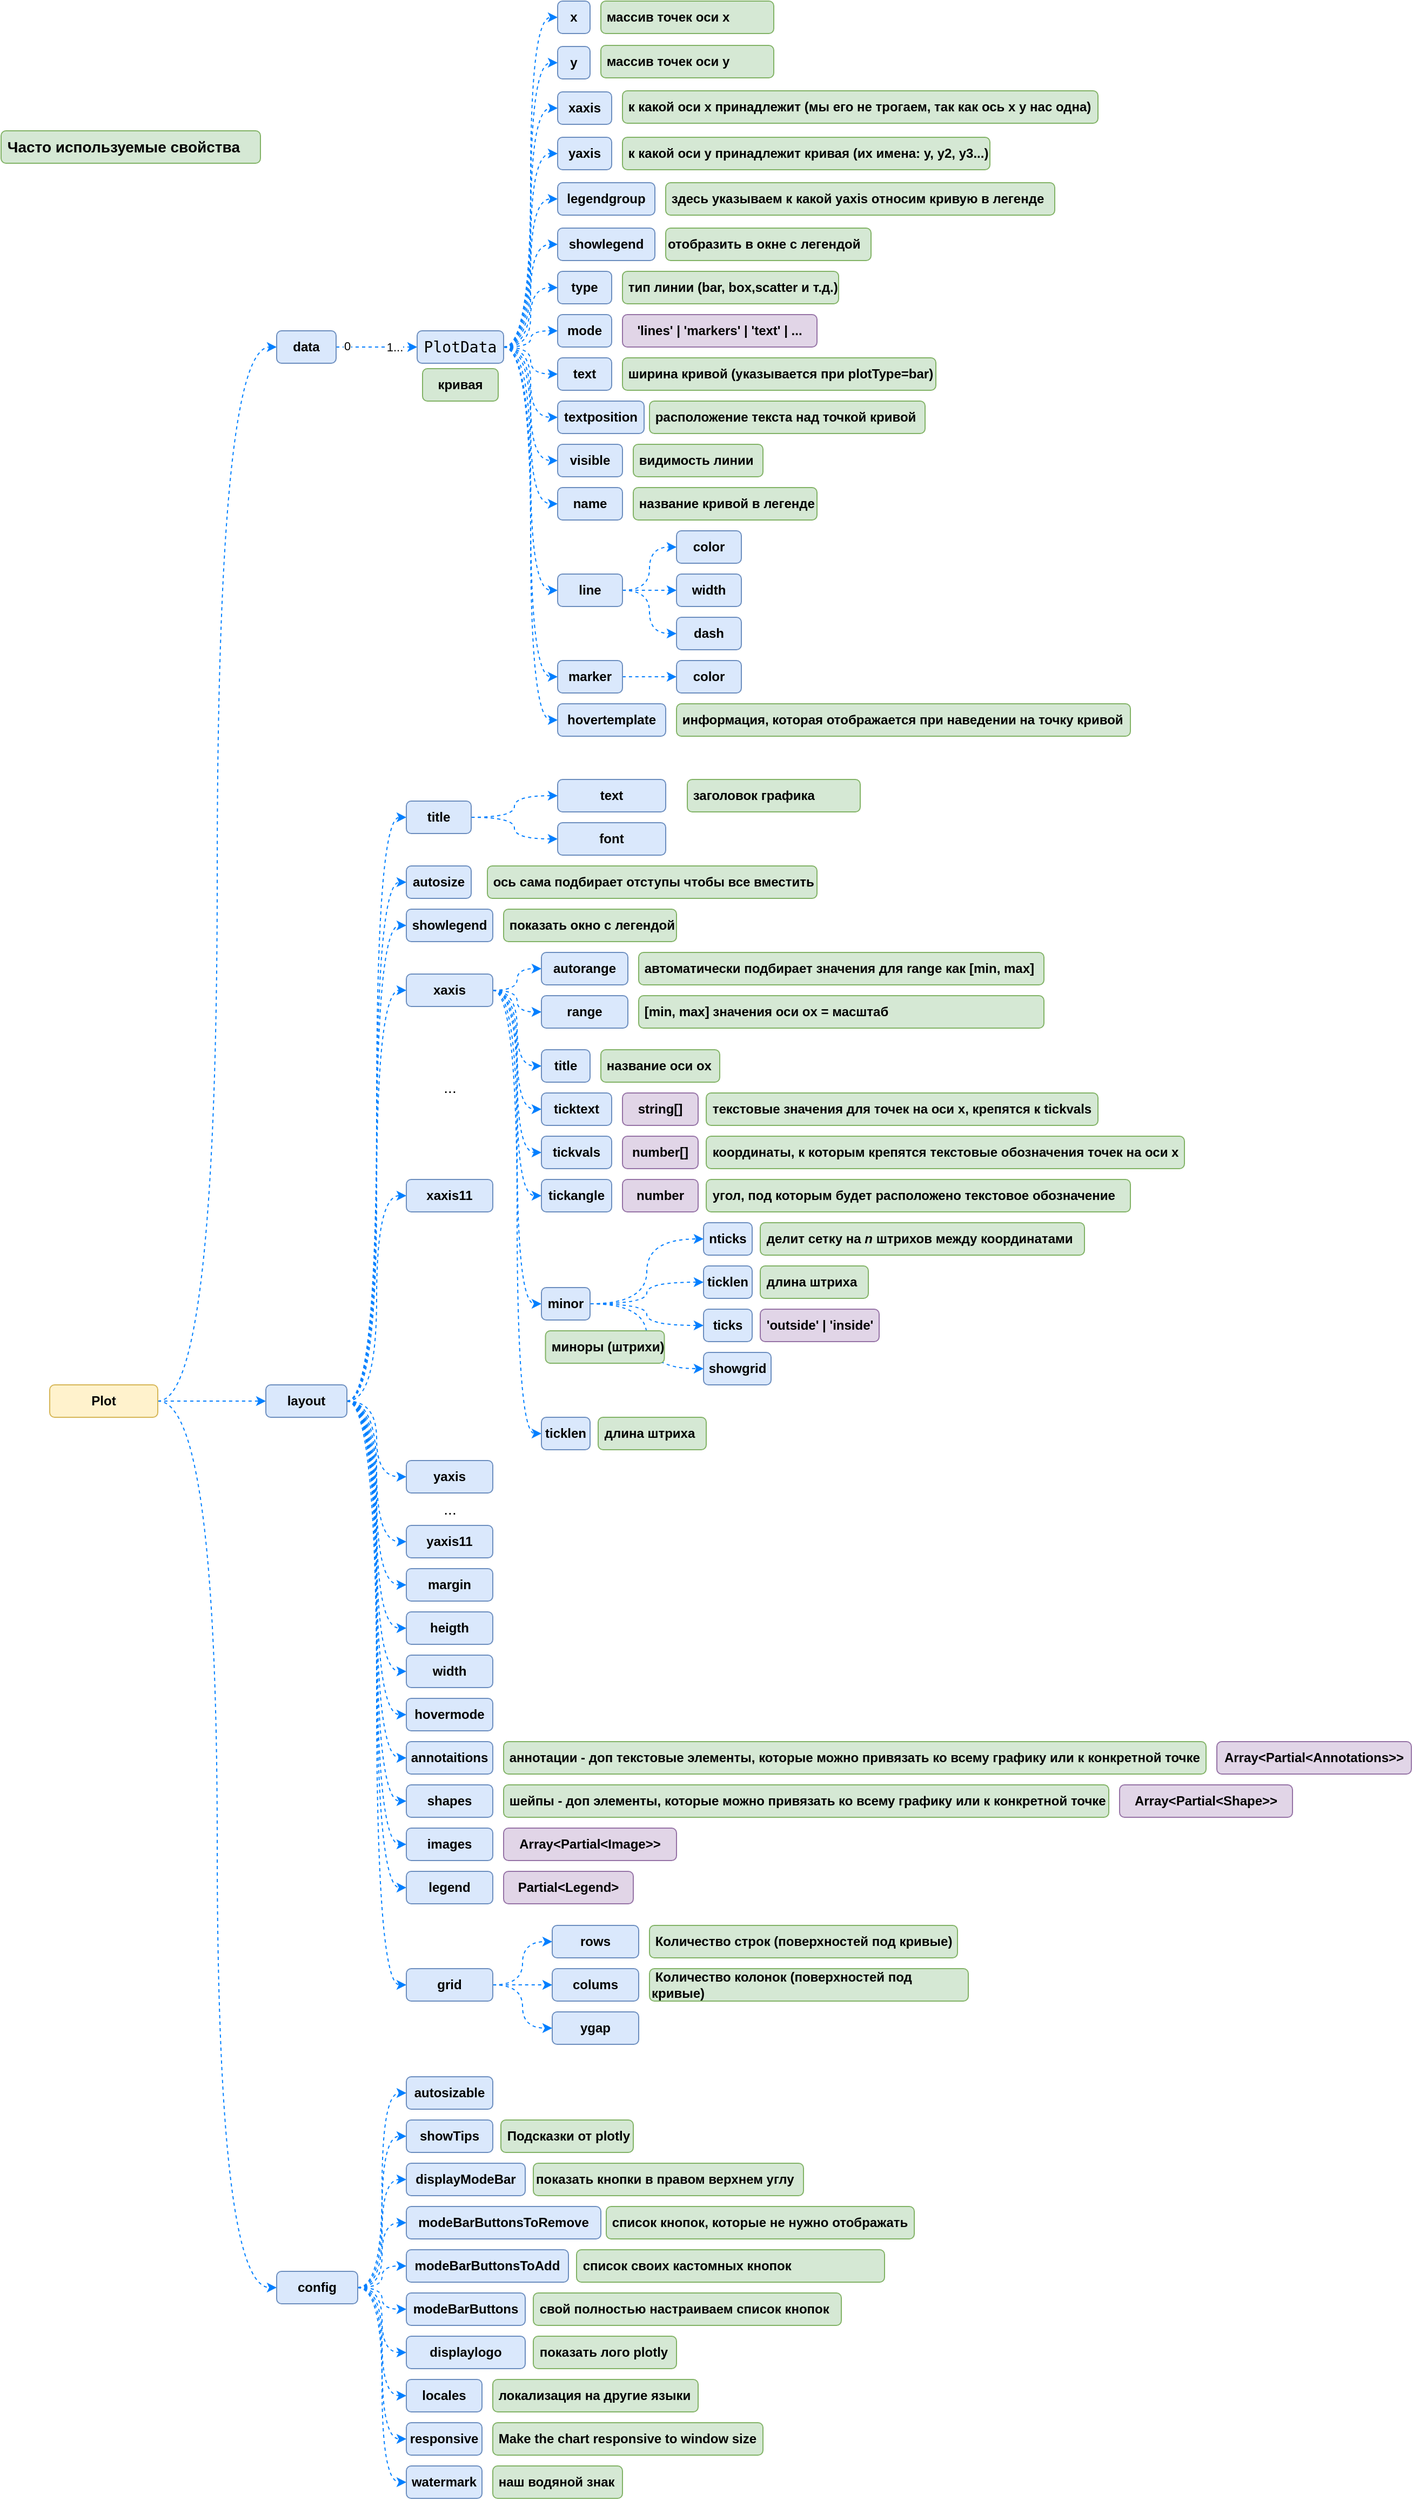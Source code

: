 <mxfile version="22.0.8" type="github" pages="4">
  <diagram name="Plotly" id="S_bzS8s4k4nJKGlNznGW">
    <mxGraphModel dx="3585" dy="2288" grid="1" gridSize="10" guides="1" tooltips="1" connect="1" arrows="1" fold="1" page="0" pageScale="1" pageWidth="827" pageHeight="1169" math="0" shadow="0">
      <root>
        <mxCell id="0" />
        <mxCell id="1" parent="0" />
        <mxCell id="7JA5W__535i6y169U8hf-3" style="edgeStyle=orthogonalEdgeStyle;rounded=0;orthogonalLoop=1;jettySize=auto;html=1;entryX=0;entryY=0.5;entryDx=0;entryDy=0;fillColor=#dae8fc;strokeColor=#007FFF;dashed=1;curved=1;" parent="1" source="7JA5W__535i6y169U8hf-1" target="7JA5W__535i6y169U8hf-2" edge="1">
          <mxGeometry relative="1" as="geometry" />
        </mxCell>
        <mxCell id="7JA5W__535i6y169U8hf-6" style="edgeStyle=orthogonalEdgeStyle;rounded=0;orthogonalLoop=1;jettySize=auto;html=1;entryX=0;entryY=0.5;entryDx=0;entryDy=0;strokeColor=#007FFF;fillColor=#dae8fc;dashed=1;curved=1;" parent="1" source="7JA5W__535i6y169U8hf-1" target="7JA5W__535i6y169U8hf-5" edge="1">
          <mxGeometry relative="1" as="geometry" />
        </mxCell>
        <mxCell id="7JA5W__535i6y169U8hf-8" style="edgeStyle=orthogonalEdgeStyle;rounded=0;orthogonalLoop=1;jettySize=auto;html=1;entryX=0;entryY=0.5;entryDx=0;entryDy=0;strokeColor=#007FFF;fillColor=#dae8fc;dashed=1;curved=1;" parent="1" source="7JA5W__535i6y169U8hf-1" target="7JA5W__535i6y169U8hf-7" edge="1">
          <mxGeometry relative="1" as="geometry" />
        </mxCell>
        <mxCell id="7JA5W__535i6y169U8hf-1" value="Plot" style="rounded=1;whiteSpace=wrap;html=1;fillColor=#fff2cc;strokeColor=#d6b656;fontStyle=1" parent="1" vertex="1">
          <mxGeometry x="210" y="1100" width="100" height="30" as="geometry" />
        </mxCell>
        <mxCell id="7JA5W__535i6y169U8hf-10" value="" style="edgeStyle=orthogonalEdgeStyle;rounded=0;orthogonalLoop=1;jettySize=auto;html=1;strokeColor=#007FFF;fillColor=#dae8fc;dashed=1;" parent="1" source="7JA5W__535i6y169U8hf-2" target="7JA5W__535i6y169U8hf-9" edge="1">
          <mxGeometry relative="1" as="geometry" />
        </mxCell>
        <mxCell id="7JA5W__535i6y169U8hf-11" value="0" style="edgeLabel;html=1;align=center;verticalAlign=middle;resizable=0;points=[];" parent="7JA5W__535i6y169U8hf-10" vertex="1" connectable="0">
          <mxGeometry x="-0.752" y="1" relative="1" as="geometry">
            <mxPoint as="offset" />
          </mxGeometry>
        </mxCell>
        <mxCell id="7JA5W__535i6y169U8hf-12" value="1..." style="edgeLabel;html=1;align=center;verticalAlign=middle;resizable=0;points=[];" parent="7JA5W__535i6y169U8hf-10" vertex="1" connectable="0">
          <mxGeometry x="0.322" relative="1" as="geometry">
            <mxPoint x="4" as="offset" />
          </mxGeometry>
        </mxCell>
        <mxCell id="7JA5W__535i6y169U8hf-2" value="data" style="rounded=1;whiteSpace=wrap;html=1;fillColor=#dae8fc;strokeColor=#6c8ebf;fontStyle=1" parent="1" vertex="1">
          <mxGeometry x="420" y="125" width="55" height="30" as="geometry" />
        </mxCell>
        <mxCell id="7JA5W__535i6y169U8hf-74" style="edgeStyle=orthogonalEdgeStyle;shape=connector;curved=1;rounded=0;orthogonalLoop=1;jettySize=auto;html=1;entryX=0;entryY=0.5;entryDx=0;entryDy=0;dashed=1;labelBackgroundColor=default;strokeColor=#007FFF;align=center;verticalAlign=middle;fontFamily=Helvetica;fontSize=11;fontColor=default;endArrow=classic;fillColor=#dae8fc;" parent="1" source="7JA5W__535i6y169U8hf-5" target="7JA5W__535i6y169U8hf-72" edge="1">
          <mxGeometry relative="1" as="geometry" />
        </mxCell>
        <mxCell id="7JA5W__535i6y169U8hf-81" style="edgeStyle=orthogonalEdgeStyle;shape=connector;curved=1;rounded=0;orthogonalLoop=1;jettySize=auto;html=1;entryX=0;entryY=0.5;entryDx=0;entryDy=0;dashed=1;labelBackgroundColor=default;strokeColor=#007FFF;align=center;verticalAlign=middle;fontFamily=Helvetica;fontSize=11;fontColor=default;endArrow=classic;fillColor=#dae8fc;" parent="1" source="7JA5W__535i6y169U8hf-5" target="7JA5W__535i6y169U8hf-79" edge="1">
          <mxGeometry relative="1" as="geometry" />
        </mxCell>
        <mxCell id="7JA5W__535i6y169U8hf-83" style="edgeStyle=orthogonalEdgeStyle;shape=connector;curved=1;rounded=0;orthogonalLoop=1;jettySize=auto;html=1;entryX=0;entryY=0.5;entryDx=0;entryDy=0;dashed=1;labelBackgroundColor=default;strokeColor=#007FFF;align=center;verticalAlign=middle;fontFamily=Helvetica;fontSize=11;fontColor=default;endArrow=classic;fillColor=#dae8fc;" parent="1" source="7JA5W__535i6y169U8hf-5" target="7JA5W__535i6y169U8hf-82" edge="1">
          <mxGeometry relative="1" as="geometry" />
        </mxCell>
        <mxCell id="7JA5W__535i6y169U8hf-86" style="edgeStyle=orthogonalEdgeStyle;shape=connector;curved=1;rounded=0;orthogonalLoop=1;jettySize=auto;html=1;entryX=0;entryY=0.5;entryDx=0;entryDy=0;dashed=1;labelBackgroundColor=default;strokeColor=#007FFF;align=center;verticalAlign=middle;fontFamily=Helvetica;fontSize=11;fontColor=default;endArrow=classic;fillColor=#dae8fc;" parent="1" source="7JA5W__535i6y169U8hf-5" target="7JA5W__535i6y169U8hf-85" edge="1">
          <mxGeometry relative="1" as="geometry" />
        </mxCell>
        <mxCell id="7JA5W__535i6y169U8hf-115" style="edgeStyle=orthogonalEdgeStyle;shape=connector;curved=1;rounded=0;orthogonalLoop=1;jettySize=auto;html=1;entryX=0;entryY=0.5;entryDx=0;entryDy=0;dashed=1;labelBackgroundColor=default;strokeColor=#007FFF;align=center;verticalAlign=middle;fontFamily=Helvetica;fontSize=11;fontColor=default;endArrow=classic;fillColor=#dae8fc;" parent="1" source="7JA5W__535i6y169U8hf-5" target="7JA5W__535i6y169U8hf-114" edge="1">
          <mxGeometry relative="1" as="geometry" />
        </mxCell>
        <mxCell id="7JA5W__535i6y169U8hf-121" style="edgeStyle=orthogonalEdgeStyle;shape=connector;curved=1;rounded=0;orthogonalLoop=1;jettySize=auto;html=1;entryX=0;entryY=0.5;entryDx=0;entryDy=0;dashed=1;labelBackgroundColor=default;strokeColor=#007FFF;align=center;verticalAlign=middle;fontFamily=Helvetica;fontSize=11;fontColor=default;endArrow=classic;fillColor=#dae8fc;" parent="1" source="7JA5W__535i6y169U8hf-5" target="7JA5W__535i6y169U8hf-117" edge="1">
          <mxGeometry relative="1" as="geometry" />
        </mxCell>
        <mxCell id="7JA5W__535i6y169U8hf-122" style="edgeStyle=orthogonalEdgeStyle;shape=connector;curved=1;rounded=0;orthogonalLoop=1;jettySize=auto;html=1;entryX=0;entryY=0.5;entryDx=0;entryDy=0;dashed=1;labelBackgroundColor=default;strokeColor=#007FFF;align=center;verticalAlign=middle;fontFamily=Helvetica;fontSize=11;fontColor=default;endArrow=classic;fillColor=#dae8fc;" parent="1" source="7JA5W__535i6y169U8hf-5" target="7JA5W__535i6y169U8hf-120" edge="1">
          <mxGeometry relative="1" as="geometry" />
        </mxCell>
        <mxCell id="7JA5W__535i6y169U8hf-145" style="edgeStyle=orthogonalEdgeStyle;shape=connector;curved=1;rounded=0;orthogonalLoop=1;jettySize=auto;html=1;entryX=0;entryY=0.5;entryDx=0;entryDy=0;dashed=1;labelBackgroundColor=default;strokeColor=#007FFF;align=center;verticalAlign=middle;fontFamily=Helvetica;fontSize=11;fontColor=default;endArrow=classic;fillColor=#dae8fc;" parent="1" source="7JA5W__535i6y169U8hf-5" target="7JA5W__535i6y169U8hf-123" edge="1">
          <mxGeometry relative="1" as="geometry" />
        </mxCell>
        <mxCell id="7JA5W__535i6y169U8hf-146" style="edgeStyle=orthogonalEdgeStyle;shape=connector;curved=1;rounded=0;orthogonalLoop=1;jettySize=auto;html=1;entryX=0;entryY=0.5;entryDx=0;entryDy=0;dashed=1;labelBackgroundColor=default;strokeColor=#007FFF;align=center;verticalAlign=middle;fontFamily=Helvetica;fontSize=11;fontColor=default;endArrow=classic;fillColor=#dae8fc;" parent="1" source="7JA5W__535i6y169U8hf-5" target="7JA5W__535i6y169U8hf-124" edge="1">
          <mxGeometry relative="1" as="geometry" />
        </mxCell>
        <mxCell id="7JA5W__535i6y169U8hf-147" style="edgeStyle=orthogonalEdgeStyle;shape=connector;curved=1;rounded=0;orthogonalLoop=1;jettySize=auto;html=1;entryX=0;entryY=0.5;entryDx=0;entryDy=0;dashed=1;labelBackgroundColor=default;strokeColor=#007FFF;align=center;verticalAlign=middle;fontFamily=Helvetica;fontSize=11;fontColor=default;endArrow=classic;fillColor=#dae8fc;" parent="1" source="7JA5W__535i6y169U8hf-5" target="7JA5W__535i6y169U8hf-125" edge="1">
          <mxGeometry relative="1" as="geometry" />
        </mxCell>
        <mxCell id="7JA5W__535i6y169U8hf-148" style="edgeStyle=orthogonalEdgeStyle;shape=connector;curved=1;rounded=0;orthogonalLoop=1;jettySize=auto;html=1;entryX=0;entryY=0.5;entryDx=0;entryDy=0;dashed=1;labelBackgroundColor=default;strokeColor=#007FFF;align=center;verticalAlign=middle;fontFamily=Helvetica;fontSize=11;fontColor=default;endArrow=classic;fillColor=#dae8fc;" parent="1" source="7JA5W__535i6y169U8hf-5" target="7JA5W__535i6y169U8hf-126" edge="1">
          <mxGeometry relative="1" as="geometry" />
        </mxCell>
        <mxCell id="7JA5W__535i6y169U8hf-149" style="edgeStyle=orthogonalEdgeStyle;shape=connector;curved=1;rounded=0;orthogonalLoop=1;jettySize=auto;html=1;entryX=0;entryY=0.5;entryDx=0;entryDy=0;dashed=1;labelBackgroundColor=default;strokeColor=#007FFF;align=center;verticalAlign=middle;fontFamily=Helvetica;fontSize=11;fontColor=default;endArrow=classic;fillColor=#dae8fc;" parent="1" source="7JA5W__535i6y169U8hf-5" target="7JA5W__535i6y169U8hf-132" edge="1">
          <mxGeometry relative="1" as="geometry" />
        </mxCell>
        <mxCell id="7JA5W__535i6y169U8hf-150" style="edgeStyle=orthogonalEdgeStyle;shape=connector;curved=1;rounded=0;orthogonalLoop=1;jettySize=auto;html=1;entryX=0;entryY=0.5;entryDx=0;entryDy=0;dashed=1;labelBackgroundColor=default;strokeColor=#007FFF;align=center;verticalAlign=middle;fontFamily=Helvetica;fontSize=11;fontColor=default;endArrow=classic;fillColor=#dae8fc;" parent="1" source="7JA5W__535i6y169U8hf-5" target="7JA5W__535i6y169U8hf-127" edge="1">
          <mxGeometry relative="1" as="geometry" />
        </mxCell>
        <mxCell id="7JA5W__535i6y169U8hf-151" style="edgeStyle=orthogonalEdgeStyle;shape=connector;curved=1;rounded=0;orthogonalLoop=1;jettySize=auto;html=1;entryX=0;entryY=0.5;entryDx=0;entryDy=0;dashed=1;labelBackgroundColor=default;strokeColor=#007FFF;align=center;verticalAlign=middle;fontFamily=Helvetica;fontSize=11;fontColor=default;endArrow=classic;fillColor=#dae8fc;" parent="1" source="7JA5W__535i6y169U8hf-5" target="7JA5W__535i6y169U8hf-129" edge="1">
          <mxGeometry relative="1" as="geometry" />
        </mxCell>
        <mxCell id="7JA5W__535i6y169U8hf-152" style="edgeStyle=orthogonalEdgeStyle;shape=connector;curved=1;rounded=0;orthogonalLoop=1;jettySize=auto;html=1;entryX=0;entryY=0.5;entryDx=0;entryDy=0;dashed=1;labelBackgroundColor=default;strokeColor=#007FFF;align=center;verticalAlign=middle;fontFamily=Helvetica;fontSize=11;fontColor=default;endArrow=classic;fillColor=#dae8fc;" parent="1" source="7JA5W__535i6y169U8hf-5" target="7JA5W__535i6y169U8hf-131" edge="1">
          <mxGeometry relative="1" as="geometry" />
        </mxCell>
        <mxCell id="7JA5W__535i6y169U8hf-153" style="edgeStyle=orthogonalEdgeStyle;shape=connector;curved=1;rounded=0;orthogonalLoop=1;jettySize=auto;html=1;entryX=0;entryY=0.5;entryDx=0;entryDy=0;dashed=1;labelBackgroundColor=default;strokeColor=#007FFF;align=center;verticalAlign=middle;fontFamily=Helvetica;fontSize=11;fontColor=default;endArrow=classic;fillColor=#dae8fc;" parent="1" source="7JA5W__535i6y169U8hf-5" target="7JA5W__535i6y169U8hf-138" edge="1">
          <mxGeometry relative="1" as="geometry" />
        </mxCell>
        <mxCell id="7JA5W__535i6y169U8hf-5" value="layout" style="rounded=1;whiteSpace=wrap;html=1;fillColor=#dae8fc;strokeColor=#6c8ebf;fontStyle=1" parent="1" vertex="1">
          <mxGeometry x="410" y="1100" width="75" height="30" as="geometry" />
        </mxCell>
        <mxCell id="7JA5W__535i6y169U8hf-159" style="edgeStyle=orthogonalEdgeStyle;shape=connector;curved=1;rounded=0;orthogonalLoop=1;jettySize=auto;html=1;entryX=0;entryY=0.5;entryDx=0;entryDy=0;dashed=1;labelBackgroundColor=default;strokeColor=#007FFF;align=center;verticalAlign=middle;fontFamily=Helvetica;fontSize=11;fontColor=default;endArrow=classic;fillColor=#dae8fc;" parent="1" source="7JA5W__535i6y169U8hf-7" target="7JA5W__535i6y169U8hf-158" edge="1">
          <mxGeometry relative="1" as="geometry" />
        </mxCell>
        <mxCell id="7JA5W__535i6y169U8hf-161" style="edgeStyle=orthogonalEdgeStyle;shape=connector;curved=1;rounded=0;orthogonalLoop=1;jettySize=auto;html=1;entryX=0;entryY=0.5;entryDx=0;entryDy=0;dashed=1;labelBackgroundColor=default;strokeColor=#007FFF;align=center;verticalAlign=middle;fontFamily=Helvetica;fontSize=11;fontColor=default;endArrow=classic;fillColor=#dae8fc;" parent="1" source="7JA5W__535i6y169U8hf-7" target="7JA5W__535i6y169U8hf-160" edge="1">
          <mxGeometry relative="1" as="geometry" />
        </mxCell>
        <mxCell id="7JA5W__535i6y169U8hf-164" style="edgeStyle=orthogonalEdgeStyle;shape=connector;curved=1;rounded=0;orthogonalLoop=1;jettySize=auto;html=1;entryX=0;entryY=0.5;entryDx=0;entryDy=0;dashed=1;labelBackgroundColor=default;strokeColor=#007FFF;align=center;verticalAlign=middle;fontFamily=Helvetica;fontSize=11;fontColor=default;endArrow=classic;fillColor=#dae8fc;" parent="1" source="7JA5W__535i6y169U8hf-7" target="7JA5W__535i6y169U8hf-163" edge="1">
          <mxGeometry relative="1" as="geometry" />
        </mxCell>
        <mxCell id="7JA5W__535i6y169U8hf-167" style="edgeStyle=orthogonalEdgeStyle;shape=connector;curved=1;rounded=0;orthogonalLoop=1;jettySize=auto;html=1;entryX=0;entryY=0.5;entryDx=0;entryDy=0;dashed=1;labelBackgroundColor=default;strokeColor=#007FFF;align=center;verticalAlign=middle;fontFamily=Helvetica;fontSize=11;fontColor=default;endArrow=classic;fillColor=#dae8fc;" parent="1" source="7JA5W__535i6y169U8hf-7" target="7JA5W__535i6y169U8hf-166" edge="1">
          <mxGeometry relative="1" as="geometry" />
        </mxCell>
        <mxCell id="7JA5W__535i6y169U8hf-172" style="edgeStyle=orthogonalEdgeStyle;shape=connector;curved=1;rounded=0;orthogonalLoop=1;jettySize=auto;html=1;entryX=0;entryY=0.5;entryDx=0;entryDy=0;dashed=1;labelBackgroundColor=default;strokeColor=#007FFF;align=center;verticalAlign=middle;fontFamily=Helvetica;fontSize=11;fontColor=default;endArrow=classic;fillColor=#dae8fc;" parent="1" source="7JA5W__535i6y169U8hf-7" target="7JA5W__535i6y169U8hf-169" edge="1">
          <mxGeometry relative="1" as="geometry" />
        </mxCell>
        <mxCell id="7JA5W__535i6y169U8hf-174" style="edgeStyle=orthogonalEdgeStyle;shape=connector;curved=1;rounded=0;orthogonalLoop=1;jettySize=auto;html=1;entryX=0;entryY=0.5;entryDx=0;entryDy=0;dashed=1;labelBackgroundColor=default;strokeColor=#007FFF;align=center;verticalAlign=middle;fontFamily=Helvetica;fontSize=11;fontColor=default;endArrow=classic;fillColor=#dae8fc;" parent="1" source="7JA5W__535i6y169U8hf-7" target="7JA5W__535i6y169U8hf-173" edge="1">
          <mxGeometry relative="1" as="geometry" />
        </mxCell>
        <mxCell id="7JA5W__535i6y169U8hf-177" style="edgeStyle=orthogonalEdgeStyle;shape=connector;curved=1;rounded=0;orthogonalLoop=1;jettySize=auto;html=1;entryX=0;entryY=0.5;entryDx=0;entryDy=0;dashed=1;labelBackgroundColor=default;strokeColor=#007FFF;align=center;verticalAlign=middle;fontFamily=Helvetica;fontSize=11;fontColor=default;endArrow=classic;fillColor=#dae8fc;" parent="1" source="7JA5W__535i6y169U8hf-7" target="7JA5W__535i6y169U8hf-176" edge="1">
          <mxGeometry relative="1" as="geometry" />
        </mxCell>
        <mxCell id="7JA5W__535i6y169U8hf-180" style="edgeStyle=orthogonalEdgeStyle;shape=connector;curved=1;rounded=0;orthogonalLoop=1;jettySize=auto;html=1;entryX=0;entryY=0.5;entryDx=0;entryDy=0;dashed=1;labelBackgroundColor=default;strokeColor=#007FFF;align=center;verticalAlign=middle;fontFamily=Helvetica;fontSize=11;fontColor=default;endArrow=classic;fillColor=#dae8fc;" parent="1" source="7JA5W__535i6y169U8hf-7" target="7JA5W__535i6y169U8hf-179" edge="1">
          <mxGeometry relative="1" as="geometry" />
        </mxCell>
        <mxCell id="7JA5W__535i6y169U8hf-184" style="edgeStyle=orthogonalEdgeStyle;shape=connector;curved=1;rounded=0;orthogonalLoop=1;jettySize=auto;html=1;entryX=0;entryY=0.5;entryDx=0;entryDy=0;dashed=1;labelBackgroundColor=default;strokeColor=#007FFF;align=center;verticalAlign=middle;fontFamily=Helvetica;fontSize=11;fontColor=default;endArrow=classic;fillColor=#dae8fc;" parent="1" source="7JA5W__535i6y169U8hf-7" target="7JA5W__535i6y169U8hf-182" edge="1">
          <mxGeometry relative="1" as="geometry" />
        </mxCell>
        <mxCell id="7JA5W__535i6y169U8hf-187" style="edgeStyle=orthogonalEdgeStyle;shape=connector;curved=1;rounded=0;orthogonalLoop=1;jettySize=auto;html=1;entryX=0;entryY=0.5;entryDx=0;entryDy=0;dashed=1;labelBackgroundColor=default;strokeColor=#007FFF;align=center;verticalAlign=middle;fontFamily=Helvetica;fontSize=11;fontColor=default;endArrow=classic;fillColor=#dae8fc;" parent="1" source="7JA5W__535i6y169U8hf-7" target="7JA5W__535i6y169U8hf-185" edge="1">
          <mxGeometry relative="1" as="geometry" />
        </mxCell>
        <mxCell id="7JA5W__535i6y169U8hf-7" value="config" style="rounded=1;whiteSpace=wrap;html=1;fillColor=#dae8fc;strokeColor=#6c8ebf;fontStyle=1" parent="1" vertex="1">
          <mxGeometry x="420" y="1920" width="75" height="30" as="geometry" />
        </mxCell>
        <mxCell id="7JA5W__535i6y169U8hf-20" style="edgeStyle=orthogonalEdgeStyle;shape=connector;curved=1;rounded=0;orthogonalLoop=1;jettySize=auto;html=1;entryX=0;entryY=0.5;entryDx=0;entryDy=0;dashed=1;labelBackgroundColor=default;strokeColor=#007FFF;align=center;verticalAlign=middle;fontFamily=Helvetica;fontSize=11;fontColor=default;endArrow=classic;fillColor=#dae8fc;" parent="1" source="7JA5W__535i6y169U8hf-9" target="7JA5W__535i6y169U8hf-16" edge="1">
          <mxGeometry relative="1" as="geometry" />
        </mxCell>
        <mxCell id="7JA5W__535i6y169U8hf-21" style="edgeStyle=orthogonalEdgeStyle;shape=connector;curved=1;rounded=0;orthogonalLoop=1;jettySize=auto;html=1;entryX=0;entryY=0.5;entryDx=0;entryDy=0;dashed=1;labelBackgroundColor=default;strokeColor=#007FFF;align=center;verticalAlign=middle;fontFamily=Helvetica;fontSize=11;fontColor=default;endArrow=classic;fillColor=#dae8fc;" parent="1" source="7JA5W__535i6y169U8hf-9" target="7JA5W__535i6y169U8hf-18" edge="1">
          <mxGeometry relative="1" as="geometry" />
        </mxCell>
        <mxCell id="7JA5W__535i6y169U8hf-25" style="edgeStyle=orthogonalEdgeStyle;shape=connector;curved=1;rounded=0;orthogonalLoop=1;jettySize=auto;html=1;entryX=0;entryY=0.5;entryDx=0;entryDy=0;dashed=1;labelBackgroundColor=default;strokeColor=#007FFF;align=center;verticalAlign=middle;fontFamily=Helvetica;fontSize=11;fontColor=default;endArrow=classic;fillColor=#dae8fc;" parent="1" source="7JA5W__535i6y169U8hf-9" target="7JA5W__535i6y169U8hf-22" edge="1">
          <mxGeometry relative="1" as="geometry" />
        </mxCell>
        <mxCell id="7JA5W__535i6y169U8hf-28" style="edgeStyle=orthogonalEdgeStyle;shape=connector;curved=1;rounded=0;orthogonalLoop=1;jettySize=auto;html=1;entryX=0;entryY=0.5;entryDx=0;entryDy=0;dashed=1;labelBackgroundColor=default;strokeColor=#007FFF;align=center;verticalAlign=middle;fontFamily=Helvetica;fontSize=11;fontColor=default;endArrow=classic;fillColor=#dae8fc;" parent="1" source="7JA5W__535i6y169U8hf-9" target="7JA5W__535i6y169U8hf-26" edge="1">
          <mxGeometry relative="1" as="geometry" />
        </mxCell>
        <mxCell id="7JA5W__535i6y169U8hf-30" style="edgeStyle=orthogonalEdgeStyle;shape=connector;curved=1;rounded=0;orthogonalLoop=1;jettySize=auto;html=1;entryX=0;entryY=0.5;entryDx=0;entryDy=0;dashed=1;labelBackgroundColor=default;strokeColor=#007FFF;align=center;verticalAlign=middle;fontFamily=Helvetica;fontSize=11;fontColor=default;endArrow=classic;fillColor=#dae8fc;" parent="1" source="7JA5W__535i6y169U8hf-9" target="7JA5W__535i6y169U8hf-29" edge="1">
          <mxGeometry relative="1" as="geometry" />
        </mxCell>
        <mxCell id="7JA5W__535i6y169U8hf-33" style="edgeStyle=orthogonalEdgeStyle;shape=connector;curved=1;rounded=0;orthogonalLoop=1;jettySize=auto;html=1;entryX=0;entryY=0.5;entryDx=0;entryDy=0;dashed=1;labelBackgroundColor=default;strokeColor=#007FFF;align=center;verticalAlign=middle;fontFamily=Helvetica;fontSize=11;fontColor=default;endArrow=classic;fillColor=#dae8fc;" parent="1" source="7JA5W__535i6y169U8hf-9" target="7JA5W__535i6y169U8hf-32" edge="1">
          <mxGeometry relative="1" as="geometry" />
        </mxCell>
        <mxCell id="7JA5W__535i6y169U8hf-38" style="edgeStyle=orthogonalEdgeStyle;shape=connector;curved=1;rounded=0;orthogonalLoop=1;jettySize=auto;html=1;entryX=0;entryY=0.5;entryDx=0;entryDy=0;dashed=1;labelBackgroundColor=default;strokeColor=#007FFF;align=center;verticalAlign=middle;fontFamily=Helvetica;fontSize=11;fontColor=default;endArrow=classic;fillColor=#dae8fc;" parent="1" source="7JA5W__535i6y169U8hf-9" target="7JA5W__535i6y169U8hf-35" edge="1">
          <mxGeometry relative="1" as="geometry" />
        </mxCell>
        <mxCell id="7JA5W__535i6y169U8hf-40" style="edgeStyle=orthogonalEdgeStyle;shape=connector;curved=1;rounded=0;orthogonalLoop=1;jettySize=auto;html=1;entryX=0;entryY=0.5;entryDx=0;entryDy=0;dashed=1;labelBackgroundColor=default;strokeColor=#007FFF;align=center;verticalAlign=middle;fontFamily=Helvetica;fontSize=11;fontColor=default;endArrow=classic;fillColor=#dae8fc;" parent="1" source="7JA5W__535i6y169U8hf-9" target="7JA5W__535i6y169U8hf-39" edge="1">
          <mxGeometry relative="1" as="geometry" />
        </mxCell>
        <mxCell id="7JA5W__535i6y169U8hf-47" style="edgeStyle=orthogonalEdgeStyle;shape=connector;curved=1;rounded=0;orthogonalLoop=1;jettySize=auto;html=1;entryX=0;entryY=0.5;entryDx=0;entryDy=0;dashed=1;labelBackgroundColor=default;strokeColor=#007FFF;align=center;verticalAlign=middle;fontFamily=Helvetica;fontSize=11;fontColor=default;endArrow=classic;fillColor=#dae8fc;" parent="1" source="7JA5W__535i6y169U8hf-9" target="7JA5W__535i6y169U8hf-45" edge="1">
          <mxGeometry relative="1" as="geometry" />
        </mxCell>
        <mxCell id="7JA5W__535i6y169U8hf-49" style="edgeStyle=orthogonalEdgeStyle;shape=connector;curved=1;rounded=0;orthogonalLoop=1;jettySize=auto;html=1;entryX=0;entryY=0.5;entryDx=0;entryDy=0;dashed=1;labelBackgroundColor=default;strokeColor=#007FFF;align=center;verticalAlign=middle;fontFamily=Helvetica;fontSize=11;fontColor=default;endArrow=classic;fillColor=#dae8fc;" parent="1" source="7JA5W__535i6y169U8hf-9" target="7JA5W__535i6y169U8hf-48" edge="1">
          <mxGeometry relative="1" as="geometry" />
        </mxCell>
        <mxCell id="7JA5W__535i6y169U8hf-53" style="edgeStyle=orthogonalEdgeStyle;shape=connector;curved=1;rounded=0;orthogonalLoop=1;jettySize=auto;html=1;entryX=0;entryY=0.5;entryDx=0;entryDy=0;dashed=1;labelBackgroundColor=default;strokeColor=#007FFF;align=center;verticalAlign=middle;fontFamily=Helvetica;fontSize=11;fontColor=default;endArrow=classic;fillColor=#dae8fc;" parent="1" source="7JA5W__535i6y169U8hf-9" target="7JA5W__535i6y169U8hf-51" edge="1">
          <mxGeometry relative="1" as="geometry" />
        </mxCell>
        <mxCell id="7JA5W__535i6y169U8hf-56" style="edgeStyle=orthogonalEdgeStyle;shape=connector;curved=1;rounded=0;orthogonalLoop=1;jettySize=auto;html=1;entryX=0;entryY=0.5;entryDx=0;entryDy=0;dashed=1;labelBackgroundColor=default;strokeColor=#007FFF;align=center;verticalAlign=middle;fontFamily=Helvetica;fontSize=11;fontColor=default;endArrow=classic;fillColor=#dae8fc;" parent="1" source="7JA5W__535i6y169U8hf-9" target="7JA5W__535i6y169U8hf-54" edge="1">
          <mxGeometry relative="1" as="geometry" />
        </mxCell>
        <mxCell id="7JA5W__535i6y169U8hf-58" style="edgeStyle=orthogonalEdgeStyle;shape=connector;curved=1;rounded=0;orthogonalLoop=1;jettySize=auto;html=1;entryX=0;entryY=0.5;entryDx=0;entryDy=0;dashed=1;labelBackgroundColor=default;strokeColor=#007FFF;align=center;verticalAlign=middle;fontFamily=Helvetica;fontSize=11;fontColor=default;endArrow=classic;fillColor=#dae8fc;" parent="1" source="7JA5W__535i6y169U8hf-9" target="7JA5W__535i6y169U8hf-57" edge="1">
          <mxGeometry relative="1" as="geometry" />
        </mxCell>
        <mxCell id="7JA5W__535i6y169U8hf-68" style="edgeStyle=orthogonalEdgeStyle;shape=connector;curved=1;rounded=0;orthogonalLoop=1;jettySize=auto;html=1;entryX=0;entryY=0.5;entryDx=0;entryDy=0;dashed=1;labelBackgroundColor=default;strokeColor=#007FFF;align=center;verticalAlign=middle;fontFamily=Helvetica;fontSize=11;fontColor=default;endArrow=classic;fillColor=#dae8fc;" parent="1" source="7JA5W__535i6y169U8hf-9" target="7JA5W__535i6y169U8hf-65" edge="1">
          <mxGeometry relative="1" as="geometry" />
        </mxCell>
        <mxCell id="7JA5W__535i6y169U8hf-70" style="edgeStyle=orthogonalEdgeStyle;shape=connector;curved=1;rounded=0;orthogonalLoop=1;jettySize=auto;html=1;entryX=0;entryY=0.5;entryDx=0;entryDy=0;dashed=1;labelBackgroundColor=default;strokeColor=#007FFF;align=center;verticalAlign=middle;fontFamily=Helvetica;fontSize=11;fontColor=default;endArrow=classic;fillColor=#dae8fc;" parent="1" source="7JA5W__535i6y169U8hf-9" target="7JA5W__535i6y169U8hf-69" edge="1">
          <mxGeometry relative="1" as="geometry" />
        </mxCell>
        <mxCell id="7JA5W__535i6y169U8hf-9" value="&lt;div style=&quot;font-family: &amp;quot;Droid Sans Mono&amp;quot;, &amp;quot;monospace&amp;quot;, monospace; font-weight: normal; font-size: 14px; line-height: 19px;&quot;&gt;PlotData&lt;/div&gt;" style="whiteSpace=wrap;html=1;fillColor=#dae8fc;strokeColor=#6c8ebf;rounded=1;fontStyle=1;" parent="1" vertex="1">
          <mxGeometry x="550" y="125" width="80" height="30" as="geometry" />
        </mxCell>
        <mxCell id="7JA5W__535i6y169U8hf-16" value="x" style="whiteSpace=wrap;html=1;fillColor=#dae8fc;strokeColor=#6c8ebf;rounded=1;fontStyle=1;" parent="1" vertex="1">
          <mxGeometry x="680" y="-180" width="30" height="30" as="geometry" />
        </mxCell>
        <mxCell id="7JA5W__535i6y169U8hf-17" value="&amp;nbsp;массив точек оси x" style="whiteSpace=wrap;html=1;fillColor=#d5e8d4;strokeColor=#82b366;rounded=1;fontStyle=1;align=left;" parent="1" vertex="1">
          <mxGeometry x="720" y="-180" width="160" height="30" as="geometry" />
        </mxCell>
        <mxCell id="7JA5W__535i6y169U8hf-18" value="y" style="whiteSpace=wrap;html=1;fillColor=#dae8fc;strokeColor=#6c8ebf;rounded=1;fontStyle=1;" parent="1" vertex="1">
          <mxGeometry x="680" y="-138" width="30" height="30" as="geometry" />
        </mxCell>
        <mxCell id="7JA5W__535i6y169U8hf-19" value="&amp;nbsp;массив точек оси y" style="whiteSpace=wrap;html=1;fillColor=#d5e8d4;strokeColor=#82b366;rounded=1;fontStyle=1;align=left;" parent="1" vertex="1">
          <mxGeometry x="720" y="-139" width="160" height="30" as="geometry" />
        </mxCell>
        <mxCell id="7JA5W__535i6y169U8hf-22" value="legendgroup" style="whiteSpace=wrap;html=1;fillColor=#dae8fc;strokeColor=#6c8ebf;rounded=1;fontStyle=1;" parent="1" vertex="1">
          <mxGeometry x="680" y="-12" width="90" height="30" as="geometry" />
        </mxCell>
        <mxCell id="7JA5W__535i6y169U8hf-24" value="&amp;nbsp;здесь указываем к какой yaxis относим кривую в легенде" style="whiteSpace=wrap;html=1;fillColor=#d5e8d4;strokeColor=#82b366;rounded=1;fontStyle=1;align=left;" parent="1" vertex="1">
          <mxGeometry x="780" y="-12" width="360" height="30" as="geometry" />
        </mxCell>
        <mxCell id="7JA5W__535i6y169U8hf-26" value="xaxis" style="whiteSpace=wrap;html=1;fillColor=#dae8fc;strokeColor=#6c8ebf;rounded=1;fontStyle=1;" parent="1" vertex="1">
          <mxGeometry x="680" y="-96" width="50" height="30" as="geometry" />
        </mxCell>
        <mxCell id="7JA5W__535i6y169U8hf-27" value="&amp;nbsp;к какой оси x принадлежит (мы его не трогаем, так как ось x у нас одна)" style="whiteSpace=wrap;html=1;fillColor=#d5e8d4;strokeColor=#82b366;rounded=1;fontStyle=1;align=left;" parent="1" vertex="1">
          <mxGeometry x="740" y="-97" width="440" height="30" as="geometry" />
        </mxCell>
        <mxCell id="7JA5W__535i6y169U8hf-29" value="yaxis" style="whiteSpace=wrap;html=1;fillColor=#dae8fc;strokeColor=#6c8ebf;rounded=1;fontStyle=1;" parent="1" vertex="1">
          <mxGeometry x="680" y="-54" width="50" height="30" as="geometry" />
        </mxCell>
        <mxCell id="7JA5W__535i6y169U8hf-31" value="&amp;nbsp;к какой оси y принадлежит кривая (их имена: y, y2, y3...)" style="whiteSpace=wrap;html=1;fillColor=#d5e8d4;strokeColor=#82b366;rounded=1;fontStyle=1;align=left;" parent="1" vertex="1">
          <mxGeometry x="740" y="-54" width="340" height="30" as="geometry" />
        </mxCell>
        <mxCell id="7JA5W__535i6y169U8hf-32" value="showlegend" style="rounded=1;whiteSpace=wrap;html=1;fillColor=#dae8fc;strokeColor=#6c8ebf;fontStyle=1;glass=0;shadow=0;" parent="1" vertex="1">
          <mxGeometry x="680" y="30" width="90" height="30" as="geometry" />
        </mxCell>
        <mxCell id="7JA5W__535i6y169U8hf-34" value="отобразить в окне с легендой" style="whiteSpace=wrap;html=1;fillColor=#d5e8d4;strokeColor=#82b366;rounded=1;fontStyle=1;align=left;" parent="1" vertex="1">
          <mxGeometry x="780" y="30" width="190" height="30" as="geometry" />
        </mxCell>
        <mxCell id="7JA5W__535i6y169U8hf-35" value="type" style="rounded=1;whiteSpace=wrap;html=1;fillColor=#dae8fc;strokeColor=#6c8ebf;fontStyle=1;glass=0;shadow=0;" parent="1" vertex="1">
          <mxGeometry x="680" y="70" width="50" height="30" as="geometry" />
        </mxCell>
        <mxCell id="7JA5W__535i6y169U8hf-36" value="&amp;nbsp;тип линии (bar, box,scatter и т.д.&lt;span style=&quot;background-color: initial;&quot;&gt;)&lt;/span&gt;" style="whiteSpace=wrap;html=1;fillColor=#d5e8d4;strokeColor=#82b366;rounded=1;fontStyle=1;align=left;" parent="1" vertex="1">
          <mxGeometry x="740" y="70" width="200" height="30" as="geometry" />
        </mxCell>
        <mxCell id="7JA5W__535i6y169U8hf-37" value="&amp;nbsp;Часто используемые свойства" style="rounded=1;whiteSpace=wrap;html=1;fillColor=#d5e8d4;strokeColor=#82b366;fontStyle=1;fontSize=14;align=left;" parent="1" vertex="1">
          <mxGeometry x="165" y="-60" width="240" height="30" as="geometry" />
        </mxCell>
        <mxCell id="7JA5W__535i6y169U8hf-39" value="mode" style="rounded=1;whiteSpace=wrap;html=1;fillColor=#dae8fc;strokeColor=#6c8ebf;fontStyle=1;glass=0;shadow=0;" parent="1" vertex="1">
          <mxGeometry x="680" y="110" width="50" height="30" as="geometry" />
        </mxCell>
        <mxCell id="7JA5W__535i6y169U8hf-41" value="&#39;lines&#39; | &#39;markers&#39; | &#39;text&#39; | ..." style="rounded=1;whiteSpace=wrap;html=1;fillColor=#e1d5e7;strokeColor=#9673a6;fontStyle=1;glass=0;shadow=0;" parent="1" vertex="1">
          <mxGeometry x="740" y="110" width="180" height="30" as="geometry" />
        </mxCell>
        <mxCell id="7JA5W__535i6y169U8hf-45" value="text" style="rounded=1;whiteSpace=wrap;html=1;fillColor=#dae8fc;strokeColor=#6c8ebf;fontStyle=1;glass=0;shadow=0;" parent="1" vertex="1">
          <mxGeometry x="680" y="150" width="50" height="30" as="geometry" />
        </mxCell>
        <mxCell id="7JA5W__535i6y169U8hf-46" value="&amp;nbsp;ширина кривой (указывается при plotType=bar)" style="whiteSpace=wrap;html=1;fillColor=#d5e8d4;strokeColor=#82b366;rounded=1;fontStyle=1;align=left;" parent="1" vertex="1">
          <mxGeometry x="740" y="150" width="290" height="30" as="geometry" />
        </mxCell>
        <mxCell id="7JA5W__535i6y169U8hf-48" value="textposition" style="rounded=1;whiteSpace=wrap;html=1;fillColor=#dae8fc;strokeColor=#6c8ebf;fontStyle=1;glass=0;shadow=0;" parent="1" vertex="1">
          <mxGeometry x="680" y="190" width="80" height="30" as="geometry" />
        </mxCell>
        <mxCell id="7JA5W__535i6y169U8hf-50" value="&amp;nbsp;расположение текста над точкой кривой" style="whiteSpace=wrap;html=1;fillColor=#d5e8d4;strokeColor=#82b366;rounded=1;fontStyle=1;align=left;" parent="1" vertex="1">
          <mxGeometry x="765" y="190" width="255" height="30" as="geometry" />
        </mxCell>
        <mxCell id="7JA5W__535i6y169U8hf-51" value="visible" style="rounded=1;whiteSpace=wrap;html=1;fillColor=#dae8fc;strokeColor=#6c8ebf;fontStyle=1;glass=0;shadow=0;" parent="1" vertex="1">
          <mxGeometry x="680" y="230" width="60" height="30" as="geometry" />
        </mxCell>
        <mxCell id="7JA5W__535i6y169U8hf-52" value="&amp;nbsp;видимость линии" style="whiteSpace=wrap;html=1;fillColor=#d5e8d4;strokeColor=#82b366;rounded=1;fontStyle=1;align=left;" parent="1" vertex="1">
          <mxGeometry x="750" y="230" width="120" height="30" as="geometry" />
        </mxCell>
        <mxCell id="7JA5W__535i6y169U8hf-54" value="name" style="rounded=1;whiteSpace=wrap;html=1;fillColor=#dae8fc;strokeColor=#6c8ebf;fontStyle=1;glass=0;shadow=0;" parent="1" vertex="1">
          <mxGeometry x="680" y="270" width="60" height="30" as="geometry" />
        </mxCell>
        <mxCell id="7JA5W__535i6y169U8hf-55" value="&amp;nbsp;название кривой в легенде" style="whiteSpace=wrap;html=1;fillColor=#d5e8d4;strokeColor=#82b366;rounded=1;fontStyle=1;align=left;" parent="1" vertex="1">
          <mxGeometry x="750" y="270" width="170" height="30" as="geometry" />
        </mxCell>
        <mxCell id="7JA5W__535i6y169U8hf-62" style="edgeStyle=orthogonalEdgeStyle;shape=connector;curved=1;rounded=0;orthogonalLoop=1;jettySize=auto;html=1;entryX=0;entryY=0.5;entryDx=0;entryDy=0;dashed=1;labelBackgroundColor=default;strokeColor=#007FFF;align=center;verticalAlign=middle;fontFamily=Helvetica;fontSize=11;fontColor=default;endArrow=classic;fillColor=#dae8fc;" parent="1" source="7JA5W__535i6y169U8hf-57" target="7JA5W__535i6y169U8hf-59" edge="1">
          <mxGeometry relative="1" as="geometry" />
        </mxCell>
        <mxCell id="7JA5W__535i6y169U8hf-63" style="edgeStyle=orthogonalEdgeStyle;shape=connector;curved=1;rounded=0;orthogonalLoop=1;jettySize=auto;html=1;entryX=0;entryY=0.5;entryDx=0;entryDy=0;dashed=1;labelBackgroundColor=default;strokeColor=#007FFF;align=center;verticalAlign=middle;fontFamily=Helvetica;fontSize=11;fontColor=default;endArrow=classic;fillColor=#dae8fc;" parent="1" source="7JA5W__535i6y169U8hf-57" target="7JA5W__535i6y169U8hf-60" edge="1">
          <mxGeometry relative="1" as="geometry" />
        </mxCell>
        <mxCell id="7JA5W__535i6y169U8hf-64" style="edgeStyle=orthogonalEdgeStyle;shape=connector;curved=1;rounded=0;orthogonalLoop=1;jettySize=auto;html=1;entryX=0;entryY=0.5;entryDx=0;entryDy=0;dashed=1;labelBackgroundColor=default;strokeColor=#007FFF;align=center;verticalAlign=middle;fontFamily=Helvetica;fontSize=11;fontColor=default;endArrow=classic;fillColor=#dae8fc;" parent="1" source="7JA5W__535i6y169U8hf-57" target="7JA5W__535i6y169U8hf-61" edge="1">
          <mxGeometry relative="1" as="geometry" />
        </mxCell>
        <mxCell id="7JA5W__535i6y169U8hf-57" value="line" style="rounded=1;whiteSpace=wrap;html=1;fillColor=#dae8fc;strokeColor=#6c8ebf;fontStyle=1;glass=0;shadow=0;" parent="1" vertex="1">
          <mxGeometry x="680" y="350" width="60" height="30" as="geometry" />
        </mxCell>
        <mxCell id="7JA5W__535i6y169U8hf-59" value="color" style="rounded=1;whiteSpace=wrap;html=1;fillColor=#dae8fc;strokeColor=#6c8ebf;fontStyle=1;glass=0;shadow=0;" parent="1" vertex="1">
          <mxGeometry x="790" y="310" width="60" height="30" as="geometry" />
        </mxCell>
        <mxCell id="7JA5W__535i6y169U8hf-60" value="width" style="rounded=1;whiteSpace=wrap;html=1;fillColor=#dae8fc;strokeColor=#6c8ebf;fontStyle=1;glass=0;shadow=0;" parent="1" vertex="1">
          <mxGeometry x="790" y="350" width="60" height="30" as="geometry" />
        </mxCell>
        <mxCell id="7JA5W__535i6y169U8hf-61" value="dash" style="rounded=1;whiteSpace=wrap;html=1;fillColor=#dae8fc;strokeColor=#6c8ebf;fontStyle=1;glass=0;shadow=0;" parent="1" vertex="1">
          <mxGeometry x="790" y="390" width="60" height="30" as="geometry" />
        </mxCell>
        <mxCell id="7JA5W__535i6y169U8hf-67" style="edgeStyle=orthogonalEdgeStyle;shape=connector;curved=1;rounded=0;orthogonalLoop=1;jettySize=auto;html=1;entryX=0;entryY=0.5;entryDx=0;entryDy=0;dashed=1;labelBackgroundColor=default;strokeColor=#007FFF;align=center;verticalAlign=middle;fontFamily=Helvetica;fontSize=11;fontColor=default;endArrow=classic;fillColor=#dae8fc;" parent="1" source="7JA5W__535i6y169U8hf-65" target="7JA5W__535i6y169U8hf-66" edge="1">
          <mxGeometry relative="1" as="geometry" />
        </mxCell>
        <mxCell id="7JA5W__535i6y169U8hf-65" value="marker" style="rounded=1;whiteSpace=wrap;html=1;fillColor=#dae8fc;strokeColor=#6c8ebf;fontStyle=1;glass=0;shadow=0;" parent="1" vertex="1">
          <mxGeometry x="680" y="430" width="60" height="30" as="geometry" />
        </mxCell>
        <mxCell id="7JA5W__535i6y169U8hf-66" value="color" style="rounded=1;whiteSpace=wrap;html=1;fillColor=#dae8fc;strokeColor=#6c8ebf;fontStyle=1;glass=0;shadow=0;" parent="1" vertex="1">
          <mxGeometry x="790" y="430" width="60" height="30" as="geometry" />
        </mxCell>
        <mxCell id="7JA5W__535i6y169U8hf-69" value="hovertemplate" style="rounded=1;whiteSpace=wrap;html=1;fillColor=#dae8fc;strokeColor=#6c8ebf;fontStyle=1;glass=0;shadow=0;" parent="1" vertex="1">
          <mxGeometry x="680" y="470" width="100" height="30" as="geometry" />
        </mxCell>
        <mxCell id="7JA5W__535i6y169U8hf-71" value="&amp;nbsp;информация, которая отображается при наведении на точку кривой" style="whiteSpace=wrap;html=1;fillColor=#d5e8d4;strokeColor=#82b366;rounded=1;fontStyle=1;align=left;" parent="1" vertex="1">
          <mxGeometry x="790" y="470" width="420" height="30" as="geometry" />
        </mxCell>
        <mxCell id="7JA5W__535i6y169U8hf-76" style="edgeStyle=orthogonalEdgeStyle;shape=connector;curved=1;rounded=0;orthogonalLoop=1;jettySize=auto;html=1;entryX=0;entryY=0.5;entryDx=0;entryDy=0;dashed=1;labelBackgroundColor=default;strokeColor=#007FFF;align=center;verticalAlign=middle;fontFamily=Helvetica;fontSize=11;fontColor=default;endArrow=classic;fillColor=#dae8fc;" parent="1" source="7JA5W__535i6y169U8hf-72" target="7JA5W__535i6y169U8hf-75" edge="1">
          <mxGeometry relative="1" as="geometry" />
        </mxCell>
        <mxCell id="7JA5W__535i6y169U8hf-78" style="edgeStyle=orthogonalEdgeStyle;shape=connector;curved=1;rounded=0;orthogonalLoop=1;jettySize=auto;html=1;entryX=0;entryY=0.5;entryDx=0;entryDy=0;dashed=1;labelBackgroundColor=default;strokeColor=#007FFF;align=center;verticalAlign=middle;fontFamily=Helvetica;fontSize=11;fontColor=default;endArrow=classic;fillColor=#dae8fc;" parent="1" source="7JA5W__535i6y169U8hf-72" target="7JA5W__535i6y169U8hf-77" edge="1">
          <mxGeometry relative="1" as="geometry" />
        </mxCell>
        <mxCell id="7JA5W__535i6y169U8hf-72" value="title" style="rounded=1;whiteSpace=wrap;html=1;fillColor=#dae8fc;strokeColor=#6c8ebf;fontStyle=1" parent="1" vertex="1">
          <mxGeometry x="540" y="560" width="60" height="30" as="geometry" />
        </mxCell>
        <mxCell id="7JA5W__535i6y169U8hf-73" value="&amp;nbsp;заголовок графика" style="whiteSpace=wrap;html=1;fillColor=#d5e8d4;strokeColor=#82b366;rounded=1;fontStyle=1;align=left;" parent="1" vertex="1">
          <mxGeometry x="800" y="540" width="160" height="30" as="geometry" />
        </mxCell>
        <mxCell id="7JA5W__535i6y169U8hf-75" value="text" style="rounded=1;whiteSpace=wrap;html=1;fillColor=#dae8fc;strokeColor=#6c8ebf;fontStyle=1" parent="1" vertex="1">
          <mxGeometry x="680" y="540" width="100" height="30" as="geometry" />
        </mxCell>
        <mxCell id="7JA5W__535i6y169U8hf-77" value="font" style="rounded=1;whiteSpace=wrap;html=1;fillColor=#dae8fc;strokeColor=#6c8ebf;fontStyle=1" parent="1" vertex="1">
          <mxGeometry x="680" y="580" width="100" height="30" as="geometry" />
        </mxCell>
        <mxCell id="7JA5W__535i6y169U8hf-79" value="autosize" style="rounded=1;whiteSpace=wrap;html=1;fillColor=#dae8fc;strokeColor=#6c8ebf;fontStyle=1" parent="1" vertex="1">
          <mxGeometry x="540" y="620" width="60" height="30" as="geometry" />
        </mxCell>
        <mxCell id="7JA5W__535i6y169U8hf-80" value="&amp;nbsp;ось сама подбирает отступы чтобы все вместить" style="whiteSpace=wrap;html=1;fillColor=#d5e8d4;strokeColor=#82b366;rounded=1;fontStyle=1;align=left;" parent="1" vertex="1">
          <mxGeometry x="615" y="620" width="305" height="30" as="geometry" />
        </mxCell>
        <mxCell id="7JA5W__535i6y169U8hf-82" value="showlegend" style="rounded=1;whiteSpace=wrap;html=1;fillColor=#dae8fc;strokeColor=#6c8ebf;fontStyle=1" parent="1" vertex="1">
          <mxGeometry x="540" y="660" width="80" height="30" as="geometry" />
        </mxCell>
        <mxCell id="7JA5W__535i6y169U8hf-84" value="&amp;nbsp;показать окно с легендой" style="whiteSpace=wrap;html=1;fillColor=#d5e8d4;strokeColor=#82b366;rounded=1;fontStyle=1;align=left;" parent="1" vertex="1">
          <mxGeometry x="630" y="660" width="160" height="30" as="geometry" />
        </mxCell>
        <mxCell id="7JA5W__535i6y169U8hf-89" style="edgeStyle=orthogonalEdgeStyle;shape=connector;curved=1;rounded=0;orthogonalLoop=1;jettySize=auto;html=1;entryX=0;entryY=0.5;entryDx=0;entryDy=0;dashed=1;labelBackgroundColor=default;strokeColor=#007FFF;align=center;verticalAlign=middle;fontFamily=Helvetica;fontSize=11;fontColor=default;endArrow=classic;fillColor=#dae8fc;" parent="1" source="7JA5W__535i6y169U8hf-85" target="7JA5W__535i6y169U8hf-88" edge="1">
          <mxGeometry relative="1" as="geometry" />
        </mxCell>
        <mxCell id="7JA5W__535i6y169U8hf-93" style="edgeStyle=orthogonalEdgeStyle;shape=connector;curved=1;rounded=0;orthogonalLoop=1;jettySize=auto;html=1;entryX=0;entryY=0.5;entryDx=0;entryDy=0;dashed=1;labelBackgroundColor=default;strokeColor=#007FFF;align=center;verticalAlign=middle;fontFamily=Helvetica;fontSize=11;fontColor=default;endArrow=classic;fillColor=#dae8fc;" parent="1" source="7JA5W__535i6y169U8hf-85" target="7JA5W__535i6y169U8hf-91" edge="1">
          <mxGeometry relative="1" as="geometry" />
        </mxCell>
        <mxCell id="7JA5W__535i6y169U8hf-95" style="edgeStyle=orthogonalEdgeStyle;shape=connector;curved=1;rounded=0;orthogonalLoop=1;jettySize=auto;html=1;entryX=0;entryY=0.5;entryDx=0;entryDy=0;dashed=1;labelBackgroundColor=default;strokeColor=#007FFF;align=center;verticalAlign=middle;fontFamily=Helvetica;fontSize=11;fontColor=default;endArrow=classic;fillColor=#dae8fc;" parent="1" source="7JA5W__535i6y169U8hf-85" target="7JA5W__535i6y169U8hf-94" edge="1">
          <mxGeometry relative="1" as="geometry" />
        </mxCell>
        <mxCell id="7JA5W__535i6y169U8hf-113" style="edgeStyle=orthogonalEdgeStyle;shape=connector;curved=1;rounded=0;orthogonalLoop=1;jettySize=auto;html=1;entryX=0;entryY=0.5;entryDx=0;entryDy=0;dashed=1;labelBackgroundColor=default;strokeColor=#007FFF;align=center;verticalAlign=middle;fontFamily=Helvetica;fontSize=11;fontColor=default;endArrow=classic;fillColor=#dae8fc;" parent="1" source="7JA5W__535i6y169U8hf-85" target="7JA5W__535i6y169U8hf-111" edge="1">
          <mxGeometry relative="1" as="geometry" />
        </mxCell>
        <mxCell id="utNEbO377jcqNrrRtUvF-5" style="edgeStyle=orthogonalEdgeStyle;shape=connector;curved=1;rounded=0;orthogonalLoop=1;jettySize=auto;html=1;entryX=0;entryY=0.5;entryDx=0;entryDy=0;dashed=1;labelBackgroundColor=default;strokeColor=#007FFF;align=center;verticalAlign=middle;fontFamily=Helvetica;fontSize=11;fontColor=default;endArrow=classic;fillColor=#dae8fc;" parent="1" source="7JA5W__535i6y169U8hf-85" target="utNEbO377jcqNrrRtUvF-1" edge="1">
          <mxGeometry relative="1" as="geometry" />
        </mxCell>
        <mxCell id="utNEbO377jcqNrrRtUvF-9" style="edgeStyle=orthogonalEdgeStyle;shape=connector;curved=1;rounded=0;orthogonalLoop=1;jettySize=auto;html=1;entryX=0;entryY=0.5;entryDx=0;entryDy=0;dashed=1;labelBackgroundColor=default;strokeColor=#007FFF;align=center;verticalAlign=middle;fontFamily=Helvetica;fontSize=11;fontColor=default;endArrow=classic;fillColor=#dae8fc;" parent="1" source="7JA5W__535i6y169U8hf-85" target="utNEbO377jcqNrrRtUvF-6" edge="1">
          <mxGeometry relative="1" as="geometry" />
        </mxCell>
        <mxCell id="utNEbO377jcqNrrRtUvF-11" style="edgeStyle=orthogonalEdgeStyle;shape=connector;curved=1;rounded=0;orthogonalLoop=1;jettySize=auto;html=1;entryX=0;entryY=0.5;entryDx=0;entryDy=0;dashed=1;labelBackgroundColor=default;strokeColor=#007FFF;align=center;verticalAlign=middle;fontFamily=Helvetica;fontSize=11;fontColor=default;endArrow=classic;fillColor=#dae8fc;" parent="1" source="7JA5W__535i6y169U8hf-85" target="utNEbO377jcqNrrRtUvF-10" edge="1">
          <mxGeometry relative="1" as="geometry" />
        </mxCell>
        <mxCell id="uiknRJjHhPXYlbo9mrBk-4" style="edgeStyle=orthogonalEdgeStyle;rounded=0;orthogonalLoop=1;jettySize=auto;html=1;entryX=0;entryY=0.5;entryDx=0;entryDy=0;strokeColor=#007FFF;dashed=1;fillColor=#dae8fc;curved=1;" parent="1" source="7JA5W__535i6y169U8hf-85" target="uiknRJjHhPXYlbo9mrBk-2" edge="1">
          <mxGeometry relative="1" as="geometry" />
        </mxCell>
        <mxCell id="7JA5W__535i6y169U8hf-85" value="xaxis" style="rounded=1;whiteSpace=wrap;html=1;fillColor=#dae8fc;strokeColor=#6c8ebf;fontStyle=1" parent="1" vertex="1">
          <mxGeometry x="540" y="720" width="80" height="30" as="geometry" />
        </mxCell>
        <mxCell id="7JA5W__535i6y169U8hf-88" value="autorange" style="rounded=1;whiteSpace=wrap;html=1;fillColor=#dae8fc;strokeColor=#6c8ebf;fontStyle=1" parent="1" vertex="1">
          <mxGeometry x="665" y="700" width="80" height="30" as="geometry" />
        </mxCell>
        <mxCell id="7JA5W__535i6y169U8hf-90" value="&amp;nbsp;автоматически подбирает значения для range как [min, max]" style="whiteSpace=wrap;html=1;fillColor=#d5e8d4;strokeColor=#82b366;rounded=1;fontStyle=1;align=left;" parent="1" vertex="1">
          <mxGeometry x="755" y="700" width="375" height="30" as="geometry" />
        </mxCell>
        <mxCell id="7JA5W__535i6y169U8hf-91" value="title" style="rounded=1;whiteSpace=wrap;html=1;fillColor=#dae8fc;strokeColor=#6c8ebf;fontStyle=1" parent="1" vertex="1">
          <mxGeometry x="665" y="790" width="45" height="30" as="geometry" />
        </mxCell>
        <mxCell id="7JA5W__535i6y169U8hf-92" value="&amp;nbsp;название оси ox" style="whiteSpace=wrap;html=1;fillColor=#d5e8d4;strokeColor=#82b366;rounded=1;fontStyle=1;align=left;" parent="1" vertex="1">
          <mxGeometry x="720" y="790" width="110" height="30" as="geometry" />
        </mxCell>
        <mxCell id="7JA5W__535i6y169U8hf-98" style="edgeStyle=orthogonalEdgeStyle;shape=connector;curved=1;rounded=0;orthogonalLoop=1;jettySize=auto;html=1;entryX=0;entryY=0.5;entryDx=0;entryDy=0;dashed=1;labelBackgroundColor=default;strokeColor=#007FFF;align=center;verticalAlign=middle;fontFamily=Helvetica;fontSize=11;fontColor=default;endArrow=classic;fillColor=#dae8fc;" parent="1" source="7JA5W__535i6y169U8hf-94" target="7JA5W__535i6y169U8hf-97" edge="1">
          <mxGeometry relative="1" as="geometry" />
        </mxCell>
        <mxCell id="7JA5W__535i6y169U8hf-100" style="edgeStyle=orthogonalEdgeStyle;shape=connector;curved=1;rounded=0;orthogonalLoop=1;jettySize=auto;html=1;entryX=0;entryY=0.5;entryDx=0;entryDy=0;dashed=1;labelBackgroundColor=default;strokeColor=#007FFF;align=center;verticalAlign=middle;fontFamily=Helvetica;fontSize=11;fontColor=default;endArrow=classic;fillColor=#dae8fc;" parent="1" source="7JA5W__535i6y169U8hf-94" target="7JA5W__535i6y169U8hf-99" edge="1">
          <mxGeometry relative="1" as="geometry" />
        </mxCell>
        <mxCell id="7JA5W__535i6y169U8hf-108" style="edgeStyle=orthogonalEdgeStyle;shape=connector;curved=1;rounded=0;orthogonalLoop=1;jettySize=auto;html=1;entryX=0;entryY=0.5;entryDx=0;entryDy=0;dashed=1;labelBackgroundColor=default;strokeColor=#007FFF;align=center;verticalAlign=middle;fontFamily=Helvetica;fontSize=11;fontColor=default;endArrow=classic;fillColor=#dae8fc;" parent="1" source="7JA5W__535i6y169U8hf-94" target="7JA5W__535i6y169U8hf-103" edge="1">
          <mxGeometry relative="1" as="geometry" />
        </mxCell>
        <mxCell id="7JA5W__535i6y169U8hf-110" style="edgeStyle=orthogonalEdgeStyle;shape=connector;curved=1;rounded=0;orthogonalLoop=1;jettySize=auto;html=1;entryX=0;entryY=0.5;entryDx=0;entryDy=0;dashed=1;labelBackgroundColor=default;strokeColor=#007FFF;align=center;verticalAlign=middle;fontFamily=Helvetica;fontSize=11;fontColor=default;endArrow=classic;fillColor=#dae8fc;" parent="1" source="7JA5W__535i6y169U8hf-94" target="7JA5W__535i6y169U8hf-109" edge="1">
          <mxGeometry relative="1" as="geometry" />
        </mxCell>
        <mxCell id="7JA5W__535i6y169U8hf-94" value="minor" style="rounded=1;whiteSpace=wrap;html=1;fillColor=#dae8fc;strokeColor=#6c8ebf;fontStyle=1" parent="1" vertex="1">
          <mxGeometry x="665" y="1010" width="45" height="30" as="geometry" />
        </mxCell>
        <mxCell id="7JA5W__535i6y169U8hf-96" value="&amp;nbsp;миноры (штрихи)" style="whiteSpace=wrap;html=1;fillColor=#d5e8d4;strokeColor=#82b366;rounded=1;fontStyle=1;align=left;" parent="1" vertex="1">
          <mxGeometry x="668.75" y="1050" width="110" height="30" as="geometry" />
        </mxCell>
        <mxCell id="7JA5W__535i6y169U8hf-97" value="nticks" style="rounded=1;whiteSpace=wrap;html=1;fillColor=#dae8fc;strokeColor=#6c8ebf;fontStyle=1" parent="1" vertex="1">
          <mxGeometry x="815" y="950" width="45" height="30" as="geometry" />
        </mxCell>
        <mxCell id="7JA5W__535i6y169U8hf-99" value="ticklen" style="rounded=1;whiteSpace=wrap;html=1;fillColor=#dae8fc;strokeColor=#6c8ebf;fontStyle=1" parent="1" vertex="1">
          <mxGeometry x="815" y="990" width="45" height="30" as="geometry" />
        </mxCell>
        <mxCell id="7JA5W__535i6y169U8hf-101" value="&amp;nbsp;делит сетку на &lt;i&gt;n&lt;/i&gt; штрихов между координатами" style="whiteSpace=wrap;html=1;fillColor=#d5e8d4;strokeColor=#82b366;rounded=1;fontStyle=1;align=left;" parent="1" vertex="1">
          <mxGeometry x="867.5" y="950" width="300" height="30" as="geometry" />
        </mxCell>
        <mxCell id="7JA5W__535i6y169U8hf-102" value="&amp;nbsp;длина штриха" style="whiteSpace=wrap;html=1;fillColor=#d5e8d4;strokeColor=#82b366;rounded=1;fontStyle=1;align=left;" parent="1" vertex="1">
          <mxGeometry x="867.5" y="990" width="100" height="30" as="geometry" />
        </mxCell>
        <mxCell id="7JA5W__535i6y169U8hf-103" value="ticks" style="rounded=1;whiteSpace=wrap;html=1;fillColor=#dae8fc;strokeColor=#6c8ebf;fontStyle=1" parent="1" vertex="1">
          <mxGeometry x="815" y="1030" width="45" height="30" as="geometry" />
        </mxCell>
        <mxCell id="7JA5W__535i6y169U8hf-107" value="&amp;nbsp;&#39;outside&#39; | &#39;inside&#39;" style="rounded=1;whiteSpace=wrap;html=1;fillColor=#e1d5e7;strokeColor=#9673a6;fontStyle=1;glass=0;shadow=0;align=left;" parent="1" vertex="1">
          <mxGeometry x="867.5" y="1030" width="110" height="30" as="geometry" />
        </mxCell>
        <mxCell id="7JA5W__535i6y169U8hf-109" value="showgrid" style="rounded=1;whiteSpace=wrap;html=1;fillColor=#dae8fc;strokeColor=#6c8ebf;fontStyle=1" parent="1" vertex="1">
          <mxGeometry x="815" y="1070" width="62.5" height="30" as="geometry" />
        </mxCell>
        <mxCell id="7JA5W__535i6y169U8hf-111" value="ticklen" style="rounded=1;whiteSpace=wrap;html=1;fillColor=#dae8fc;strokeColor=#6c8ebf;fontStyle=1" parent="1" vertex="1">
          <mxGeometry x="665" y="1130" width="45" height="30" as="geometry" />
        </mxCell>
        <mxCell id="7JA5W__535i6y169U8hf-112" value="&amp;nbsp;длина штриха" style="whiteSpace=wrap;html=1;fillColor=#d5e8d4;strokeColor=#82b366;rounded=1;fontStyle=1;align=left;" parent="1" vertex="1">
          <mxGeometry x="717.5" y="1130" width="100" height="30" as="geometry" />
        </mxCell>
        <mxCell id="7JA5W__535i6y169U8hf-114" value="yaxis" style="rounded=1;whiteSpace=wrap;html=1;fillColor=#dae8fc;strokeColor=#6c8ebf;fontStyle=1" parent="1" vertex="1">
          <mxGeometry x="540" y="1170" width="80" height="30" as="geometry" />
        </mxCell>
        <mxCell id="7JA5W__535i6y169U8hf-117" value="xaxis11" style="rounded=1;whiteSpace=wrap;html=1;fillColor=#dae8fc;strokeColor=#6c8ebf;fontStyle=1" parent="1" vertex="1">
          <mxGeometry x="540" y="910" width="80" height="30" as="geometry" />
        </mxCell>
        <mxCell id="7JA5W__535i6y169U8hf-118" value="..." style="text;html=1;align=center;verticalAlign=middle;resizable=0;points=[];autosize=1;strokeColor=none;fillColor=none;fontSize=14;fontFamily=Helvetica;fontColor=default;" parent="1" vertex="1">
          <mxGeometry x="560" y="810" width="40" height="30" as="geometry" />
        </mxCell>
        <mxCell id="7JA5W__535i6y169U8hf-119" value="..." style="text;html=1;align=center;verticalAlign=middle;resizable=0;points=[];autosize=1;strokeColor=none;fillColor=none;fontSize=14;fontFamily=Helvetica;fontColor=default;" parent="1" vertex="1">
          <mxGeometry x="560" y="1200" width="40" height="30" as="geometry" />
        </mxCell>
        <mxCell id="7JA5W__535i6y169U8hf-120" value="yaxis11" style="rounded=1;whiteSpace=wrap;html=1;fillColor=#dae8fc;strokeColor=#6c8ebf;fontStyle=1" parent="1" vertex="1">
          <mxGeometry x="540" y="1230" width="80" height="30" as="geometry" />
        </mxCell>
        <mxCell id="7JA5W__535i6y169U8hf-123" value="margin" style="rounded=1;whiteSpace=wrap;html=1;fillColor=#dae8fc;strokeColor=#6c8ebf;fontStyle=1" parent="1" vertex="1">
          <mxGeometry x="540" y="1270" width="80" height="30" as="geometry" />
        </mxCell>
        <mxCell id="7JA5W__535i6y169U8hf-124" value="heigth" style="rounded=1;whiteSpace=wrap;html=1;fillColor=#dae8fc;strokeColor=#6c8ebf;fontStyle=1" parent="1" vertex="1">
          <mxGeometry x="540" y="1310" width="80" height="30" as="geometry" />
        </mxCell>
        <mxCell id="7JA5W__535i6y169U8hf-125" value="width" style="rounded=1;whiteSpace=wrap;html=1;fillColor=#dae8fc;strokeColor=#6c8ebf;fontStyle=1" parent="1" vertex="1">
          <mxGeometry x="540" y="1350" width="80" height="30" as="geometry" />
        </mxCell>
        <mxCell id="7JA5W__535i6y169U8hf-126" value="hovermode" style="rounded=1;whiteSpace=wrap;html=1;fillColor=#dae8fc;strokeColor=#6c8ebf;fontStyle=1" parent="1" vertex="1">
          <mxGeometry x="540" y="1390" width="80" height="30" as="geometry" />
        </mxCell>
        <mxCell id="7JA5W__535i6y169U8hf-127" value="shapes" style="rounded=1;whiteSpace=wrap;html=1;fillColor=#dae8fc;strokeColor=#6c8ebf;fontStyle=1" parent="1" vertex="1">
          <mxGeometry x="540" y="1470" width="80" height="30" as="geometry" />
        </mxCell>
        <mxCell id="7JA5W__535i6y169U8hf-128" value="&amp;nbsp;шейпы - доп элементы, которые можно привязать ко всему графику или к конкретной точке" style="whiteSpace=wrap;html=1;fillColor=#d5e8d4;strokeColor=#82b366;rounded=1;fontStyle=1;align=left;" parent="1" vertex="1">
          <mxGeometry x="630" y="1470" width="560" height="30" as="geometry" />
        </mxCell>
        <mxCell id="7JA5W__535i6y169U8hf-129" value="images" style="rounded=1;whiteSpace=wrap;html=1;fillColor=#dae8fc;strokeColor=#6c8ebf;fontStyle=1" parent="1" vertex="1">
          <mxGeometry x="540" y="1510" width="80" height="30" as="geometry" />
        </mxCell>
        <mxCell id="7JA5W__535i6y169U8hf-131" value="legend" style="rounded=1;whiteSpace=wrap;html=1;fillColor=#dae8fc;strokeColor=#6c8ebf;fontStyle=1" parent="1" vertex="1">
          <mxGeometry x="540" y="1550" width="80" height="30" as="geometry" />
        </mxCell>
        <mxCell id="7JA5W__535i6y169U8hf-132" value="annotaitions" style="rounded=1;whiteSpace=wrap;html=1;fillColor=#dae8fc;strokeColor=#6c8ebf;fontStyle=1" parent="1" vertex="1">
          <mxGeometry x="540" y="1430" width="80" height="30" as="geometry" />
        </mxCell>
        <mxCell id="7JA5W__535i6y169U8hf-133" value="Array&amp;lt;Partial&amp;lt;Annotations&amp;gt;&amp;gt;" style="rounded=1;whiteSpace=wrap;html=1;fillColor=#e1d5e7;strokeColor=#9673a6;fontStyle=1" parent="1" vertex="1">
          <mxGeometry x="1290" y="1430" width="180" height="30" as="geometry" />
        </mxCell>
        <mxCell id="7JA5W__535i6y169U8hf-134" value="Array&amp;lt;Partial&amp;lt;Shape&amp;gt;&amp;gt;" style="rounded=1;whiteSpace=wrap;html=1;fillColor=#e1d5e7;strokeColor=#9673a6;fontStyle=1" parent="1" vertex="1">
          <mxGeometry x="1200" y="1470" width="160" height="30" as="geometry" />
        </mxCell>
        <mxCell id="7JA5W__535i6y169U8hf-135" value="Array&amp;lt;Partial&amp;lt;Image&amp;gt;&amp;gt;" style="rounded=1;whiteSpace=wrap;html=1;fillColor=#e1d5e7;strokeColor=#9673a6;fontStyle=1" parent="1" vertex="1">
          <mxGeometry x="630" y="1510" width="160" height="30" as="geometry" />
        </mxCell>
        <mxCell id="7JA5W__535i6y169U8hf-136" value="Partial&amp;lt;Legend&amp;gt;" style="rounded=1;whiteSpace=wrap;html=1;fillColor=#e1d5e7;strokeColor=#9673a6;fontStyle=1" parent="1" vertex="1">
          <mxGeometry x="630" y="1550" width="120" height="30" as="geometry" />
        </mxCell>
        <mxCell id="7JA5W__535i6y169U8hf-137" value="кривая" style="whiteSpace=wrap;html=1;fillColor=#d5e8d4;strokeColor=#82b366;rounded=1;fontStyle=1;align=center;" parent="1" vertex="1">
          <mxGeometry x="555" y="160" width="70" height="30" as="geometry" />
        </mxCell>
        <mxCell id="7JA5W__535i6y169U8hf-143" style="edgeStyle=orthogonalEdgeStyle;shape=connector;curved=1;rounded=0;orthogonalLoop=1;jettySize=auto;html=1;dashed=1;labelBackgroundColor=default;strokeColor=#007FFF;align=center;verticalAlign=middle;fontFamily=Helvetica;fontSize=11;fontColor=default;endArrow=classic;fillColor=#dae8fc;entryX=0;entryY=0.5;entryDx=0;entryDy=0;" parent="1" source="7JA5W__535i6y169U8hf-138" target="7JA5W__535i6y169U8hf-139" edge="1">
          <mxGeometry relative="1" as="geometry" />
        </mxCell>
        <mxCell id="7JA5W__535i6y169U8hf-144" style="edgeStyle=orthogonalEdgeStyle;shape=connector;curved=1;rounded=0;orthogonalLoop=1;jettySize=auto;html=1;entryX=0;entryY=0.5;entryDx=0;entryDy=0;dashed=1;labelBackgroundColor=default;strokeColor=#007FFF;align=center;verticalAlign=middle;fontFamily=Helvetica;fontSize=11;fontColor=default;endArrow=classic;fillColor=#dae8fc;" parent="1" source="7JA5W__535i6y169U8hf-138" target="7JA5W__535i6y169U8hf-140" edge="1">
          <mxGeometry relative="1" as="geometry" />
        </mxCell>
        <mxCell id="7JA5W__535i6y169U8hf-156" style="edgeStyle=orthogonalEdgeStyle;shape=connector;curved=1;rounded=0;orthogonalLoop=1;jettySize=auto;html=1;entryX=0;entryY=0.5;entryDx=0;entryDy=0;dashed=1;labelBackgroundColor=default;strokeColor=#007FFF;align=center;verticalAlign=middle;fontFamily=Helvetica;fontSize=11;fontColor=default;endArrow=classic;fillColor=#dae8fc;" parent="1" source="7JA5W__535i6y169U8hf-138" target="7JA5W__535i6y169U8hf-155" edge="1">
          <mxGeometry relative="1" as="geometry" />
        </mxCell>
        <mxCell id="7JA5W__535i6y169U8hf-138" value="grid" style="rounded=1;whiteSpace=wrap;html=1;fillColor=#dae8fc;strokeColor=#6c8ebf;fontStyle=1" parent="1" vertex="1">
          <mxGeometry x="540" y="1640" width="80" height="30" as="geometry" />
        </mxCell>
        <mxCell id="7JA5W__535i6y169U8hf-139" value="rows" style="rounded=1;whiteSpace=wrap;html=1;fillColor=#dae8fc;strokeColor=#6c8ebf;fontStyle=1" parent="1" vertex="1">
          <mxGeometry x="675" y="1600" width="80" height="30" as="geometry" />
        </mxCell>
        <mxCell id="7JA5W__535i6y169U8hf-140" value="colums" style="rounded=1;whiteSpace=wrap;html=1;fillColor=#dae8fc;strokeColor=#6c8ebf;fontStyle=1" parent="1" vertex="1">
          <mxGeometry x="675" y="1640" width="80" height="30" as="geometry" />
        </mxCell>
        <mxCell id="7JA5W__535i6y169U8hf-141" value="&amp;nbsp;Количество строк (поверхностей под кривые)" style="whiteSpace=wrap;html=1;fillColor=#d5e8d4;strokeColor=#82b366;rounded=1;fontStyle=1;align=left;" parent="1" vertex="1">
          <mxGeometry x="765" y="1600" width="285" height="30" as="geometry" />
        </mxCell>
        <mxCell id="7JA5W__535i6y169U8hf-142" value="&amp;nbsp;Количество колонок (поверхностей под кривые)" style="whiteSpace=wrap;html=1;fillColor=#d5e8d4;strokeColor=#82b366;rounded=1;fontStyle=1;align=left;" parent="1" vertex="1">
          <mxGeometry x="765" y="1640" width="295" height="30" as="geometry" />
        </mxCell>
        <mxCell id="7JA5W__535i6y169U8hf-155" value="ygap" style="rounded=1;whiteSpace=wrap;html=1;fillColor=#dae8fc;strokeColor=#6c8ebf;fontStyle=1" parent="1" vertex="1">
          <mxGeometry x="675" y="1680" width="80" height="30" as="geometry" />
        </mxCell>
        <mxCell id="7JA5W__535i6y169U8hf-158" value="autosizable" style="rounded=1;whiteSpace=wrap;html=1;fillColor=#dae8fc;strokeColor=#6c8ebf;fontStyle=1" parent="1" vertex="1">
          <mxGeometry x="540" y="1740" width="80" height="30" as="geometry" />
        </mxCell>
        <mxCell id="7JA5W__535i6y169U8hf-160" value="showTips" style="rounded=1;whiteSpace=wrap;html=1;fillColor=#dae8fc;strokeColor=#6c8ebf;fontStyle=1" parent="1" vertex="1">
          <mxGeometry x="540" y="1780" width="80" height="30" as="geometry" />
        </mxCell>
        <mxCell id="7JA5W__535i6y169U8hf-162" value="&amp;nbsp;Подсказки от plotly" style="whiteSpace=wrap;html=1;fillColor=#d5e8d4;strokeColor=#82b366;rounded=1;fontStyle=1;align=left;" parent="1" vertex="1">
          <mxGeometry x="627.5" y="1780" width="122.5" height="30" as="geometry" />
        </mxCell>
        <mxCell id="7JA5W__535i6y169U8hf-163" value="displayModeBar" style="rounded=1;whiteSpace=wrap;html=1;fillColor=#dae8fc;strokeColor=#6c8ebf;fontStyle=1" parent="1" vertex="1">
          <mxGeometry x="540" y="1820" width="110" height="30" as="geometry" />
        </mxCell>
        <mxCell id="7JA5W__535i6y169U8hf-165" value="показать кнопки в правом верхнем углу" style="whiteSpace=wrap;html=1;fillColor=#d5e8d4;strokeColor=#82b366;rounded=1;fontStyle=1;align=left;" parent="1" vertex="1">
          <mxGeometry x="657.5" y="1820" width="250" height="30" as="geometry" />
        </mxCell>
        <mxCell id="7JA5W__535i6y169U8hf-166" value="modeBarButtonsToRemove" style="rounded=1;whiteSpace=wrap;html=1;fillColor=#dae8fc;strokeColor=#6c8ebf;fontStyle=1" parent="1" vertex="1">
          <mxGeometry x="540" y="1860" width="180" height="30" as="geometry" />
        </mxCell>
        <mxCell id="7JA5W__535i6y169U8hf-168" value="&amp;nbsp;список кнопок, которые не нужно отображать" style="whiteSpace=wrap;html=1;fillColor=#d5e8d4;strokeColor=#82b366;rounded=1;fontStyle=1;align=left;" parent="1" vertex="1">
          <mxGeometry x="725" y="1860" width="285" height="30" as="geometry" />
        </mxCell>
        <mxCell id="7JA5W__535i6y169U8hf-169" value="modeBarButtonsToAdd" style="rounded=1;whiteSpace=wrap;html=1;fillColor=#dae8fc;strokeColor=#6c8ebf;fontStyle=1" parent="1" vertex="1">
          <mxGeometry x="540" y="1900" width="150" height="30" as="geometry" />
        </mxCell>
        <mxCell id="7JA5W__535i6y169U8hf-170" value="&amp;nbsp;список своих кастомных кнопок" style="whiteSpace=wrap;html=1;fillColor=#d5e8d4;strokeColor=#82b366;rounded=1;fontStyle=1;align=left;" parent="1" vertex="1">
          <mxGeometry x="697.5" y="1900" width="285" height="30" as="geometry" />
        </mxCell>
        <mxCell id="7JA5W__535i6y169U8hf-173" value="modeBarButtons" style="rounded=1;whiteSpace=wrap;html=1;fillColor=#dae8fc;strokeColor=#6c8ebf;fontStyle=1" parent="1" vertex="1">
          <mxGeometry x="540" y="1940" width="110" height="30" as="geometry" />
        </mxCell>
        <mxCell id="7JA5W__535i6y169U8hf-175" value="&amp;nbsp;свой полностью настраиваем список кнопок" style="whiteSpace=wrap;html=1;fillColor=#d5e8d4;strokeColor=#82b366;rounded=1;fontStyle=1;align=left;" parent="1" vertex="1">
          <mxGeometry x="657.5" y="1940" width="285" height="30" as="geometry" />
        </mxCell>
        <mxCell id="7JA5W__535i6y169U8hf-176" value="displaylogo" style="rounded=1;whiteSpace=wrap;html=1;fillColor=#dae8fc;strokeColor=#6c8ebf;fontStyle=1" parent="1" vertex="1">
          <mxGeometry x="540" y="1980" width="110" height="30" as="geometry" />
        </mxCell>
        <mxCell id="7JA5W__535i6y169U8hf-178" value="&amp;nbsp;показать лого plotly" style="whiteSpace=wrap;html=1;fillColor=#d5e8d4;strokeColor=#82b366;rounded=1;fontStyle=1;align=left;" parent="1" vertex="1">
          <mxGeometry x="657.5" y="1980" width="132.5" height="30" as="geometry" />
        </mxCell>
        <mxCell id="7JA5W__535i6y169U8hf-179" value="locales" style="rounded=1;whiteSpace=wrap;html=1;fillColor=#dae8fc;strokeColor=#6c8ebf;fontStyle=1" parent="1" vertex="1">
          <mxGeometry x="540" y="2020" width="70" height="30" as="geometry" />
        </mxCell>
        <mxCell id="7JA5W__535i6y169U8hf-181" value="&amp;nbsp;локализация на другие языки" style="whiteSpace=wrap;html=1;fillColor=#d5e8d4;strokeColor=#82b366;rounded=1;fontStyle=1;align=left;" parent="1" vertex="1">
          <mxGeometry x="620" y="2020" width="190" height="30" as="geometry" />
        </mxCell>
        <mxCell id="7JA5W__535i6y169U8hf-182" value="responsive" style="rounded=1;whiteSpace=wrap;html=1;fillColor=#dae8fc;strokeColor=#6c8ebf;fontStyle=1" parent="1" vertex="1">
          <mxGeometry x="540" y="2060" width="70" height="30" as="geometry" />
        </mxCell>
        <mxCell id="7JA5W__535i6y169U8hf-183" value="&amp;nbsp;Make the chart responsive to window size" style="whiteSpace=wrap;html=1;fillColor=#d5e8d4;strokeColor=#82b366;rounded=1;fontStyle=1;align=left;" parent="1" vertex="1">
          <mxGeometry x="620" y="2060" width="250" height="30" as="geometry" />
        </mxCell>
        <mxCell id="7JA5W__535i6y169U8hf-185" value="watermark" style="rounded=1;whiteSpace=wrap;html=1;fillColor=#dae8fc;strokeColor=#6c8ebf;fontStyle=1" parent="1" vertex="1">
          <mxGeometry x="540" y="2100" width="70" height="30" as="geometry" />
        </mxCell>
        <mxCell id="7JA5W__535i6y169U8hf-186" value="&amp;nbsp;наш водяной знак" style="whiteSpace=wrap;html=1;fillColor=#d5e8d4;strokeColor=#82b366;rounded=1;fontStyle=1;align=left;" parent="1" vertex="1">
          <mxGeometry x="620" y="2100" width="120" height="30" as="geometry" />
        </mxCell>
        <mxCell id="utNEbO377jcqNrrRtUvF-1" value="ticktext" style="rounded=1;whiteSpace=wrap;html=1;fillColor=#dae8fc;strokeColor=#6c8ebf;fontStyle=1" parent="1" vertex="1">
          <mxGeometry x="665" y="830" width="65" height="30" as="geometry" />
        </mxCell>
        <mxCell id="utNEbO377jcqNrrRtUvF-2" value="&amp;nbsp;текстовые значения для точек на оси x, крепятся к&amp;nbsp;tickvals" style="whiteSpace=wrap;html=1;fillColor=#d5e8d4;strokeColor=#82b366;rounded=1;fontStyle=1;align=left;" parent="1" vertex="1">
          <mxGeometry x="817.5" y="830" width="362.5" height="30" as="geometry" />
        </mxCell>
        <mxCell id="utNEbO377jcqNrrRtUvF-3" value="string[]" style="rounded=1;whiteSpace=wrap;html=1;fillColor=#e1d5e7;strokeColor=#9673a6;fontStyle=1;glass=0;shadow=0;" parent="1" vertex="1">
          <mxGeometry x="740" y="830" width="70" height="30" as="geometry" />
        </mxCell>
        <mxCell id="utNEbO377jcqNrrRtUvF-6" value="tickvals" style="rounded=1;whiteSpace=wrap;html=1;fillColor=#dae8fc;strokeColor=#6c8ebf;fontStyle=1" parent="1" vertex="1">
          <mxGeometry x="665" y="870" width="65" height="30" as="geometry" />
        </mxCell>
        <mxCell id="utNEbO377jcqNrrRtUvF-7" value="&amp;nbsp;координаты, к которым крепятся текстовые обозначения точек на оси x" style="whiteSpace=wrap;html=1;fillColor=#d5e8d4;strokeColor=#82b366;rounded=1;fontStyle=1;align=left;" parent="1" vertex="1">
          <mxGeometry x="817.5" y="870" width="442.5" height="30" as="geometry" />
        </mxCell>
        <mxCell id="utNEbO377jcqNrrRtUvF-8" value="number[]" style="rounded=1;whiteSpace=wrap;html=1;fillColor=#e1d5e7;strokeColor=#9673a6;fontStyle=1;glass=0;shadow=0;" parent="1" vertex="1">
          <mxGeometry x="740" y="870" width="70" height="30" as="geometry" />
        </mxCell>
        <mxCell id="utNEbO377jcqNrrRtUvF-10" value="tickangle" style="rounded=1;whiteSpace=wrap;html=1;fillColor=#dae8fc;strokeColor=#6c8ebf;fontStyle=1" parent="1" vertex="1">
          <mxGeometry x="665" y="910" width="65" height="30" as="geometry" />
        </mxCell>
        <mxCell id="utNEbO377jcqNrrRtUvF-12" value="number" style="rounded=1;whiteSpace=wrap;html=1;fillColor=#e1d5e7;strokeColor=#9673a6;fontStyle=1;glass=0;shadow=0;" parent="1" vertex="1">
          <mxGeometry x="740" y="910" width="70" height="30" as="geometry" />
        </mxCell>
        <mxCell id="utNEbO377jcqNrrRtUvF-13" value="&amp;nbsp;угол, под которым будет расположено текстовое обозначение" style="whiteSpace=wrap;html=1;fillColor=#d5e8d4;strokeColor=#82b366;rounded=1;fontStyle=1;align=left;" parent="1" vertex="1">
          <mxGeometry x="817.5" y="910" width="392.5" height="30" as="geometry" />
        </mxCell>
        <mxCell id="qek-EVh7Ii1RDFnt7jO_-1" value="&amp;nbsp;аннотации - доп текстовые элементы, которые можно привязать ко всему графику или к конкретной точке" style="whiteSpace=wrap;html=1;fillColor=#d5e8d4;strokeColor=#82b366;rounded=1;fontStyle=1;align=left;" parent="1" vertex="1">
          <mxGeometry x="630" y="1430" width="650" height="30" as="geometry" />
        </mxCell>
        <mxCell id="uiknRJjHhPXYlbo9mrBk-2" value="range" style="rounded=1;whiteSpace=wrap;html=1;fillColor=#dae8fc;strokeColor=#6c8ebf;fontStyle=1" parent="1" vertex="1">
          <mxGeometry x="665" y="740" width="80" height="30" as="geometry" />
        </mxCell>
        <mxCell id="uiknRJjHhPXYlbo9mrBk-3" value="&amp;nbsp;[min, max] значения оси ox = масштаб" style="whiteSpace=wrap;html=1;fillColor=#d5e8d4;strokeColor=#82b366;rounded=1;fontStyle=1;align=left;" parent="1" vertex="1">
          <mxGeometry x="755" y="740" width="375" height="30" as="geometry" />
        </mxCell>
      </root>
    </mxGraphModel>
  </diagram>
  <diagram id="AHWaGypp17wd1P4eW4pl" name="data">
    <mxGraphModel dx="1434" dy="755" grid="1" gridSize="10" guides="1" tooltips="1" connect="1" arrows="1" fold="1" page="1" pageScale="1" pageWidth="827" pageHeight="1169" math="0" shadow="0">
      <root>
        <mxCell id="0" />
        <mxCell id="1" parent="0" />
      </root>
    </mxGraphModel>
  </diagram>
  <diagram id="ljEOUegM1-FJaNn04m5s" name="Subplots">
    <mxGraphModel dx="7170" dy="3775" grid="0" gridSize="10" guides="1" tooltips="1" connect="1" arrows="1" fold="1" page="0" pageScale="1" pageWidth="827" pageHeight="1169" math="0" shadow="0">
      <root>
        <mxCell id="0" />
        <mxCell id="1" parent="0" />
      </root>
    </mxGraphModel>
  </diagram>
  <diagram id="VOhN88B2DxwKwmZtsoRk" name="BASE">
    <mxGraphModel dx="1195" dy="629" grid="0" gridSize="10" guides="1" tooltips="1" connect="1" arrows="1" fold="1" page="0" pageScale="1" pageWidth="827" pageHeight="1169" math="0" shadow="0">
      <root>
        <mxCell id="0" />
        <mxCell id="1" parent="0" />
        <mxCell id="t6ZbOCOdv8a1IRL4MAbz-1" value="PlotConfigurator" style="swimlane;fontStyle=2;align=center;verticalAlign=top;childLayout=stackLayout;horizontal=1;startSize=26;horizontalStack=0;resizeParent=1;resizeLast=0;collapsible=1;marginBottom=0;rounded=0;shadow=0;strokeWidth=1;" vertex="1" parent="1">
          <mxGeometry x="395" y="140" width="410" height="116" as="geometry">
            <mxRectangle x="230" y="140" width="160" height="26" as="alternateBounds" />
          </mxGeometry>
        </mxCell>
        <mxCell id="t6ZbOCOdv8a1IRL4MAbz-7" value="-" style="text;align=left;verticalAlign=top;spacingLeft=4;spacingRight=4;overflow=hidden;rotatable=0;points=[[0,0.5],[1,0.5]];portConstraint=eastwest;rounded=0;shadow=0;html=0;" vertex="1" parent="t6ZbOCOdv8a1IRL4MAbz-1">
          <mxGeometry y="26" width="410" height="26" as="geometry" />
        </mxCell>
        <mxCell id="t6ZbOCOdv8a1IRL4MAbz-13" value="" style="line;html=1;strokeWidth=1;align=left;verticalAlign=middle;spacingTop=-1;spacingLeft=3;spacingRight=3;rotatable=0;labelPosition=right;points=[];portConstraint=eastwest;" vertex="1" parent="t6ZbOCOdv8a1IRL4MAbz-1">
          <mxGeometry y="52" width="410" height="8" as="geometry" />
        </mxCell>
        <mxCell id="t6ZbOCOdv8a1IRL4MAbz-28" value="&lt;&lt;abstract&gt;&gt; dtoToSettings(series: ChartDataSeries[]): ChartSettings" style="text;align=left;verticalAlign=top;spacingLeft=4;spacingRight=4;overflow=hidden;rotatable=0;points=[[0,0.5],[1,0.5]];portConstraint=eastwest;" vertex="1" parent="t6ZbOCOdv8a1IRL4MAbz-1">
          <mxGeometry y="60" width="410" height="26" as="geometry" />
        </mxCell>
        <mxCell id="t6ZbOCOdv8a1IRL4MAbz-29" value="&lt;&lt;abstract&gt;&gt; settingsToPlot(settings: ChartSettings): PlotlyProps" style="text;align=left;verticalAlign=top;spacingLeft=4;spacingRight=4;overflow=hidden;rotatable=0;points=[[0,0.5],[1,0.5]];portConstraint=eastwest;" vertex="1" parent="t6ZbOCOdv8a1IRL4MAbz-1">
          <mxGeometry y="86" width="410" height="26" as="geometry" />
        </mxCell>
        <mxCell id="t6ZbOCOdv8a1IRL4MAbz-35" style="edgeStyle=orthogonalEdgeStyle;rounded=0;orthogonalLoop=1;jettySize=auto;html=1;entryX=0.5;entryY=1;entryDx=0;entryDy=0;endArrow=block;endFill=0;" edge="1" parent="1" source="t6ZbOCOdv8a1IRL4MAbz-30" target="t6ZbOCOdv8a1IRL4MAbz-1">
          <mxGeometry relative="1" as="geometry" />
        </mxCell>
        <mxCell id="t6ZbOCOdv8a1IRL4MAbz-30" value="ChartConfigurator" style="swimlane;fontStyle=0;align=center;verticalAlign=top;childLayout=stackLayout;horizontal=1;startSize=26;horizontalStack=0;resizeParent=1;resizeLast=0;collapsible=1;marginBottom=0;rounded=0;shadow=0;strokeWidth=1;" vertex="1" parent="1">
          <mxGeometry x="328" y="297" width="546" height="766" as="geometry">
            <mxRectangle x="230" y="140" width="160" height="26" as="alternateBounds" />
          </mxGeometry>
        </mxCell>
        <mxCell id="t6ZbOCOdv8a1IRL4MAbz-31" value="- _series: Series" style="text;align=left;verticalAlign=top;spacingLeft=4;spacingRight=4;overflow=hidden;rotatable=0;points=[[0,0.5],[1,0.5]];portConstraint=eastwest;rounded=0;shadow=0;html=0;" vertex="1" parent="t6ZbOCOdv8a1IRL4MAbz-30">
          <mxGeometry y="26" width="546" height="26" as="geometry" />
        </mxCell>
        <mxCell id="t6ZbOCOdv8a1IRL4MAbz-36" value="- _chartTitle: string" style="text;align=left;verticalAlign=top;spacingLeft=4;spacingRight=4;overflow=hidden;rotatable=0;points=[[0,0.5],[1,0.5]];portConstraint=eastwest;rounded=0;shadow=0;html=0;" vertex="1" parent="t6ZbOCOdv8a1IRL4MAbz-30">
          <mxGeometry y="52" width="546" height="26" as="geometry" />
        </mxCell>
        <mxCell id="t6ZbOCOdv8a1IRL4MAbz-37" value="- _defaultsettings: ChartSettings" style="text;align=left;verticalAlign=top;spacingLeft=4;spacingRight=4;overflow=hidden;rotatable=0;points=[[0,0.5],[1,0.5]];portConstraint=eastwest;rounded=0;shadow=0;html=0;" vertex="1" parent="t6ZbOCOdv8a1IRL4MAbz-30">
          <mxGeometry y="78" width="546" height="26" as="geometry" />
        </mxCell>
        <mxCell id="t6ZbOCOdv8a1IRL4MAbz-38" value="- _settings: ChartSettings" style="text;align=left;verticalAlign=top;spacingLeft=4;spacingRight=4;overflow=hidden;rotatable=0;points=[[0,0.5],[1,0.5]];portConstraint=eastwest;rounded=0;shadow=0;html=0;" vertex="1" parent="t6ZbOCOdv8a1IRL4MAbz-30">
          <mxGeometry y="104" width="546" height="26" as="geometry" />
        </mxCell>
        <mxCell id="t6ZbOCOdv8a1IRL4MAbz-39" value="- _defaultSubplots?: DefaultSettings" style="text;align=left;verticalAlign=top;spacingLeft=4;spacingRight=4;overflow=hidden;rotatable=0;points=[[0,0.5],[1,0.5]];portConstraint=eastwest;rounded=0;shadow=0;html=0;" vertex="1" parent="t6ZbOCOdv8a1IRL4MAbz-30">
          <mxGeometry y="130" width="546" height="26" as="geometry" />
        </mxCell>
        <mxCell id="t6ZbOCOdv8a1IRL4MAbz-40" value="# _modalWindow: JSX.Element" style="text;align=left;verticalAlign=top;spacingLeft=4;spacingRight=4;overflow=hidden;rotatable=0;points=[[0,0.5],[1,0.5]];portConstraint=eastwest;rounded=0;shadow=0;html=0;" vertex="1" parent="t6ZbOCOdv8a1IRL4MAbz-30">
          <mxGeometry y="156" width="546" height="26" as="geometry" />
        </mxCell>
        <mxCell id="t6ZbOCOdv8a1IRL4MAbz-41" value="# _onChartUpdate: () =&gt; void" style="text;align=left;verticalAlign=top;spacingLeft=4;spacingRight=4;overflow=hidden;rotatable=0;points=[[0,0.5],[1,0.5]];portConstraint=eastwest;rounded=0;shadow=0;html=0;" vertex="1" parent="t6ZbOCOdv8a1IRL4MAbz-30">
          <mxGeometry y="182" width="546" height="26" as="geometry" />
        </mxCell>
        <mxCell id="t6ZbOCOdv8a1IRL4MAbz-42" value="# _onChartTitleUpdate: (title: string) =&gt; void" style="text;align=left;verticalAlign=top;spacingLeft=4;spacingRight=4;overflow=hidden;rotatable=0;points=[[0,0.5],[1,0.5]];portConstraint=eastwest;rounded=0;shadow=0;html=0;" vertex="1" parent="t6ZbOCOdv8a1IRL4MAbz-30">
          <mxGeometry y="208" width="546" height="26" as="geometry" />
        </mxCell>
        <mxCell id="t6ZbOCOdv8a1IRL4MAbz-43" value="- _onChartPropsUpdate: (plotProps: PlotlyProps) =&gt; void" style="text;align=left;verticalAlign=top;spacingLeft=4;spacingRight=4;overflow=hidden;rotatable=0;points=[[0,0.5],[1,0.5]];portConstraint=eastwest;rounded=0;shadow=0;html=0;" vertex="1" parent="t6ZbOCOdv8a1IRL4MAbz-30">
          <mxGeometry y="234" width="546" height="26" as="geometry" />
        </mxCell>
        <mxCell id="t6ZbOCOdv8a1IRL4MAbz-44" value="- _isEmpty: boolean" style="text;align=left;verticalAlign=top;spacingLeft=4;spacingRight=4;overflow=hidden;rotatable=0;points=[[0,0.5],[1,0.5]];portConstraint=eastwest;rounded=0;shadow=0;html=0;" vertex="1" parent="t6ZbOCOdv8a1IRL4MAbz-30">
          <mxGeometry y="260" width="546" height="26" as="geometry" />
        </mxCell>
        <mxCell id="t6ZbOCOdv8a1IRL4MAbz-32" value="" style="line;html=1;strokeWidth=1;align=left;verticalAlign=middle;spacingTop=-1;spacingLeft=3;spacingRight=3;rotatable=0;labelPosition=right;points=[];portConstraint=eastwest;" vertex="1" parent="t6ZbOCOdv8a1IRL4MAbz-30">
          <mxGeometry y="286" width="546" height="8" as="geometry" />
        </mxCell>
        <mxCell id="t6ZbOCOdv8a1IRL4MAbz-33" value="+ constructor(props: ChartConfiguratorProps): void" style="text;align=left;verticalAlign=top;spacingLeft=4;spacingRight=4;overflow=hidden;rotatable=0;points=[[0,0.5],[1,0.5]];portConstraint=eastwest;" vertex="1" parent="t6ZbOCOdv8a1IRL4MAbz-30">
          <mxGeometry y="294" width="546" height="26" as="geometry" />
        </mxCell>
        <mxCell id="t6ZbOCOdv8a1IRL4MAbz-34" value="+ dtoToSettings(series: ChartDataSeries[]): ChartSettings" style="text;align=left;verticalAlign=top;spacingLeft=4;spacingRight=4;overflow=hidden;rotatable=0;points=[[0,0.5],[1,0.5]];portConstraint=eastwest;" vertex="1" parent="t6ZbOCOdv8a1IRL4MAbz-30">
          <mxGeometry y="320" width="546" height="26" as="geometry" />
        </mxCell>
        <mxCell id="t6ZbOCOdv8a1IRL4MAbz-45" value="+ settingsToPlot(settings: ChartSettings): PlotlyProps" style="text;align=left;verticalAlign=top;spacingLeft=4;spacingRight=4;overflow=hidden;rotatable=0;points=[[0,0.5],[1,0.5]];portConstraint=eastwest;" vertex="1" parent="t6ZbOCOdv8a1IRL4MAbz-30">
          <mxGeometry y="346" width="546" height="26" as="geometry" />
        </mxCell>
        <mxCell id="t6ZbOCOdv8a1IRL4MAbz-46" value="+ updateSeries(series: ChartDataSeries[]): void" style="text;align=left;verticalAlign=top;spacingLeft=4;spacingRight=4;overflow=hidden;rotatable=0;points=[[0,0.5],[1,0.5]];portConstraint=eastwest;" vertex="1" parent="t6ZbOCOdv8a1IRL4MAbz-30">
          <mxGeometry y="372" width="546" height="26" as="geometry" />
        </mxCell>
        <mxCell id="t6ZbOCOdv8a1IRL4MAbz-47" value="+ updateChartTitle(title: string): void" style="text;align=left;verticalAlign=top;spacingLeft=4;spacingRight=4;overflow=hidden;rotatable=0;points=[[0,0.5],[1,0.5]];portConstraint=eastwest;" vertex="1" parent="t6ZbOCOdv8a1IRL4MAbz-30">
          <mxGeometry y="398" width="546" height="26" as="geometry" />
        </mxCell>
        <mxCell id="t6ZbOCOdv8a1IRL4MAbz-48" value="+ getModal(): JSX.Element" style="text;align=left;verticalAlign=top;spacingLeft=4;spacingRight=4;overflow=hidden;rotatable=0;points=[[0,0.5],[1,0.5]];portConstraint=eastwest;" vertex="1" parent="t6ZbOCOdv8a1IRL4MAbz-30">
          <mxGeometry y="424" width="546" height="26" as="geometry" />
        </mxCell>
        <mxCell id="t6ZbOCOdv8a1IRL4MAbz-49" value="+ registerChartUpdate(callBack: () =&gt; void): void" style="text;align=left;verticalAlign=top;spacingLeft=4;spacingRight=4;overflow=hidden;rotatable=0;points=[[0,0.5],[1,0.5]];portConstraint=eastwest;" vertex="1" parent="t6ZbOCOdv8a1IRL4MAbz-30">
          <mxGeometry y="450" width="546" height="26" as="geometry" />
        </mxCell>
        <mxCell id="t6ZbOCOdv8a1IRL4MAbz-50" value="+ registerChartTitleUpdate(callBack: (title: string) =&gt; void): void" style="text;align=left;verticalAlign=top;spacingLeft=4;spacingRight=4;overflow=hidden;rotatable=0;points=[[0,0.5],[1,0.5]];portConstraint=eastwest;" vertex="1" parent="t6ZbOCOdv8a1IRL4MAbz-30">
          <mxGeometry y="476" width="546" height="26" as="geometry" />
        </mxCell>
        <mxCell id="t6ZbOCOdv8a1IRL4MAbz-51" value="+ registerChartPropsUpdate(callBack: (plotProps: PlotlyProps) =&gt; void): void" style="text;align=left;verticalAlign=top;spacingLeft=4;spacingRight=4;overflow=hidden;rotatable=0;points=[[0,0.5],[1,0.5]];portConstraint=eastwest;" vertex="1" parent="t6ZbOCOdv8a1IRL4MAbz-30">
          <mxGeometry y="502" width="546" height="26" as="geometry" />
        </mxCell>
        <mxCell id="t6ZbOCOdv8a1IRL4MAbz-52" value="+ closeSettingsModal(): void" style="text;align=left;verticalAlign=top;spacingLeft=4;spacingRight=4;overflow=hidden;rotatable=0;points=[[0,0.5],[1,0.5]];portConstraint=eastwest;" vertex="1" parent="t6ZbOCOdv8a1IRL4MAbz-30">
          <mxGeometry y="528" width="546" height="26" as="geometry" />
        </mxCell>
        <mxCell id="t6ZbOCOdv8a1IRL4MAbz-53" value="+ changeModalWindow(modal: JSX.Element): void" style="text;align=left;verticalAlign=top;spacingLeft=4;spacingRight=4;overflow=hidden;rotatable=0;points=[[0,0.5],[1,0.5]];portConstraint=eastwest;" vertex="1" parent="t6ZbOCOdv8a1IRL4MAbz-30">
          <mxGeometry y="554" width="546" height="26" as="geometry" />
        </mxCell>
        <mxCell id="t6ZbOCOdv8a1IRL4MAbz-54" value="+ rollback(): void" style="text;align=left;verticalAlign=top;spacingLeft=4;spacingRight=4;overflow=hidden;rotatable=0;points=[[0,0.5],[1,0.5]];portConstraint=eastwest;" vertex="1" parent="t6ZbOCOdv8a1IRL4MAbz-30">
          <mxGeometry y="580" width="546" height="26" as="geometry" />
        </mxCell>
        <mxCell id="t6ZbOCOdv8a1IRL4MAbz-55" value="+ changeCurveScale(plotIndex: number, scaleFactor: number, curveName: string): void" style="text;align=left;verticalAlign=top;spacingLeft=4;spacingRight=4;overflow=hidden;rotatable=0;points=[[0,0.5],[1,0.5]];portConstraint=eastwest;" vertex="1" parent="t6ZbOCOdv8a1IRL4MAbz-30">
          <mxGeometry y="606" width="546" height="26" as="geometry" />
        </mxCell>
        <mxCell id="t6ZbOCOdv8a1IRL4MAbz-56" value="+ getChartTitle(xValue: number): string" style="text;align=left;verticalAlign=top;spacingLeft=4;spacingRight=4;overflow=hidden;rotatable=0;points=[[0,0.5],[1,0.5]];portConstraint=eastwest;" vertex="1" parent="t6ZbOCOdv8a1IRL4MAbz-30">
          <mxGeometry y="632" width="546" height="26" as="geometry" />
        </mxCell>
        <mxCell id="t6ZbOCOdv8a1IRL4MAbz-57" value="+ сhangeSubplots(status: &#39;add&#39; | &#39;remove&#39;, index: number): ChartSettings" style="text;align=left;verticalAlign=top;spacingLeft=4;spacingRight=4;overflow=hidden;rotatable=0;points=[[0,0.5],[1,0.5]];portConstraint=eastwest;" vertex="1" parent="t6ZbOCOdv8a1IRL4MAbz-30">
          <mxGeometry y="658" width="546" height="26" as="geometry" />
        </mxCell>
        <mxCell id="t6ZbOCOdv8a1IRL4MAbz-58" value="+ сhangeCurve( property: &#39;visibility&#39;, plotIndex: number, tag: ChartDataTag, value: any) : ChartSettings" style="text;align=left;verticalAlign=top;spacingLeft=4;spacingRight=4;overflow=hidden;rotatable=0;points=[[0,0.5],[1,0.5]];portConstraint=eastwest;" vertex="1" parent="t6ZbOCOdv8a1IRL4MAbz-30">
          <mxGeometry y="684" width="546" height="26" as="geometry" />
        </mxCell>
        <mxCell id="t6ZbOCOdv8a1IRL4MAbz-59" value="+ changeAdSettings(type: charDataType, tag: ChartDataTag, value: boolean): ChartSettings" style="text;align=left;verticalAlign=top;spacingLeft=4;spacingRight=4;overflow=hidden;rotatable=0;points=[[0,0.5],[1,0.5]];portConstraint=eastwest;" vertex="1" parent="t6ZbOCOdv8a1IRL4MAbz-30">
          <mxGeometry y="710" width="546" height="26" as="geometry" />
        </mxCell>
        <mxCell id="t6ZbOCOdv8a1IRL4MAbz-60" value="- _copyState(settings: ChartSettings): ChartSettings" style="text;align=left;verticalAlign=top;spacingLeft=4;spacingRight=4;overflow=hidden;rotatable=0;points=[[0,0.5],[1,0.5]];portConstraint=eastwest;" vertex="1" parent="t6ZbOCOdv8a1IRL4MAbz-30">
          <mxGeometry y="736" width="546" height="26" as="geometry" />
        </mxCell>
      </root>
    </mxGraphModel>
  </diagram>
</mxfile>
